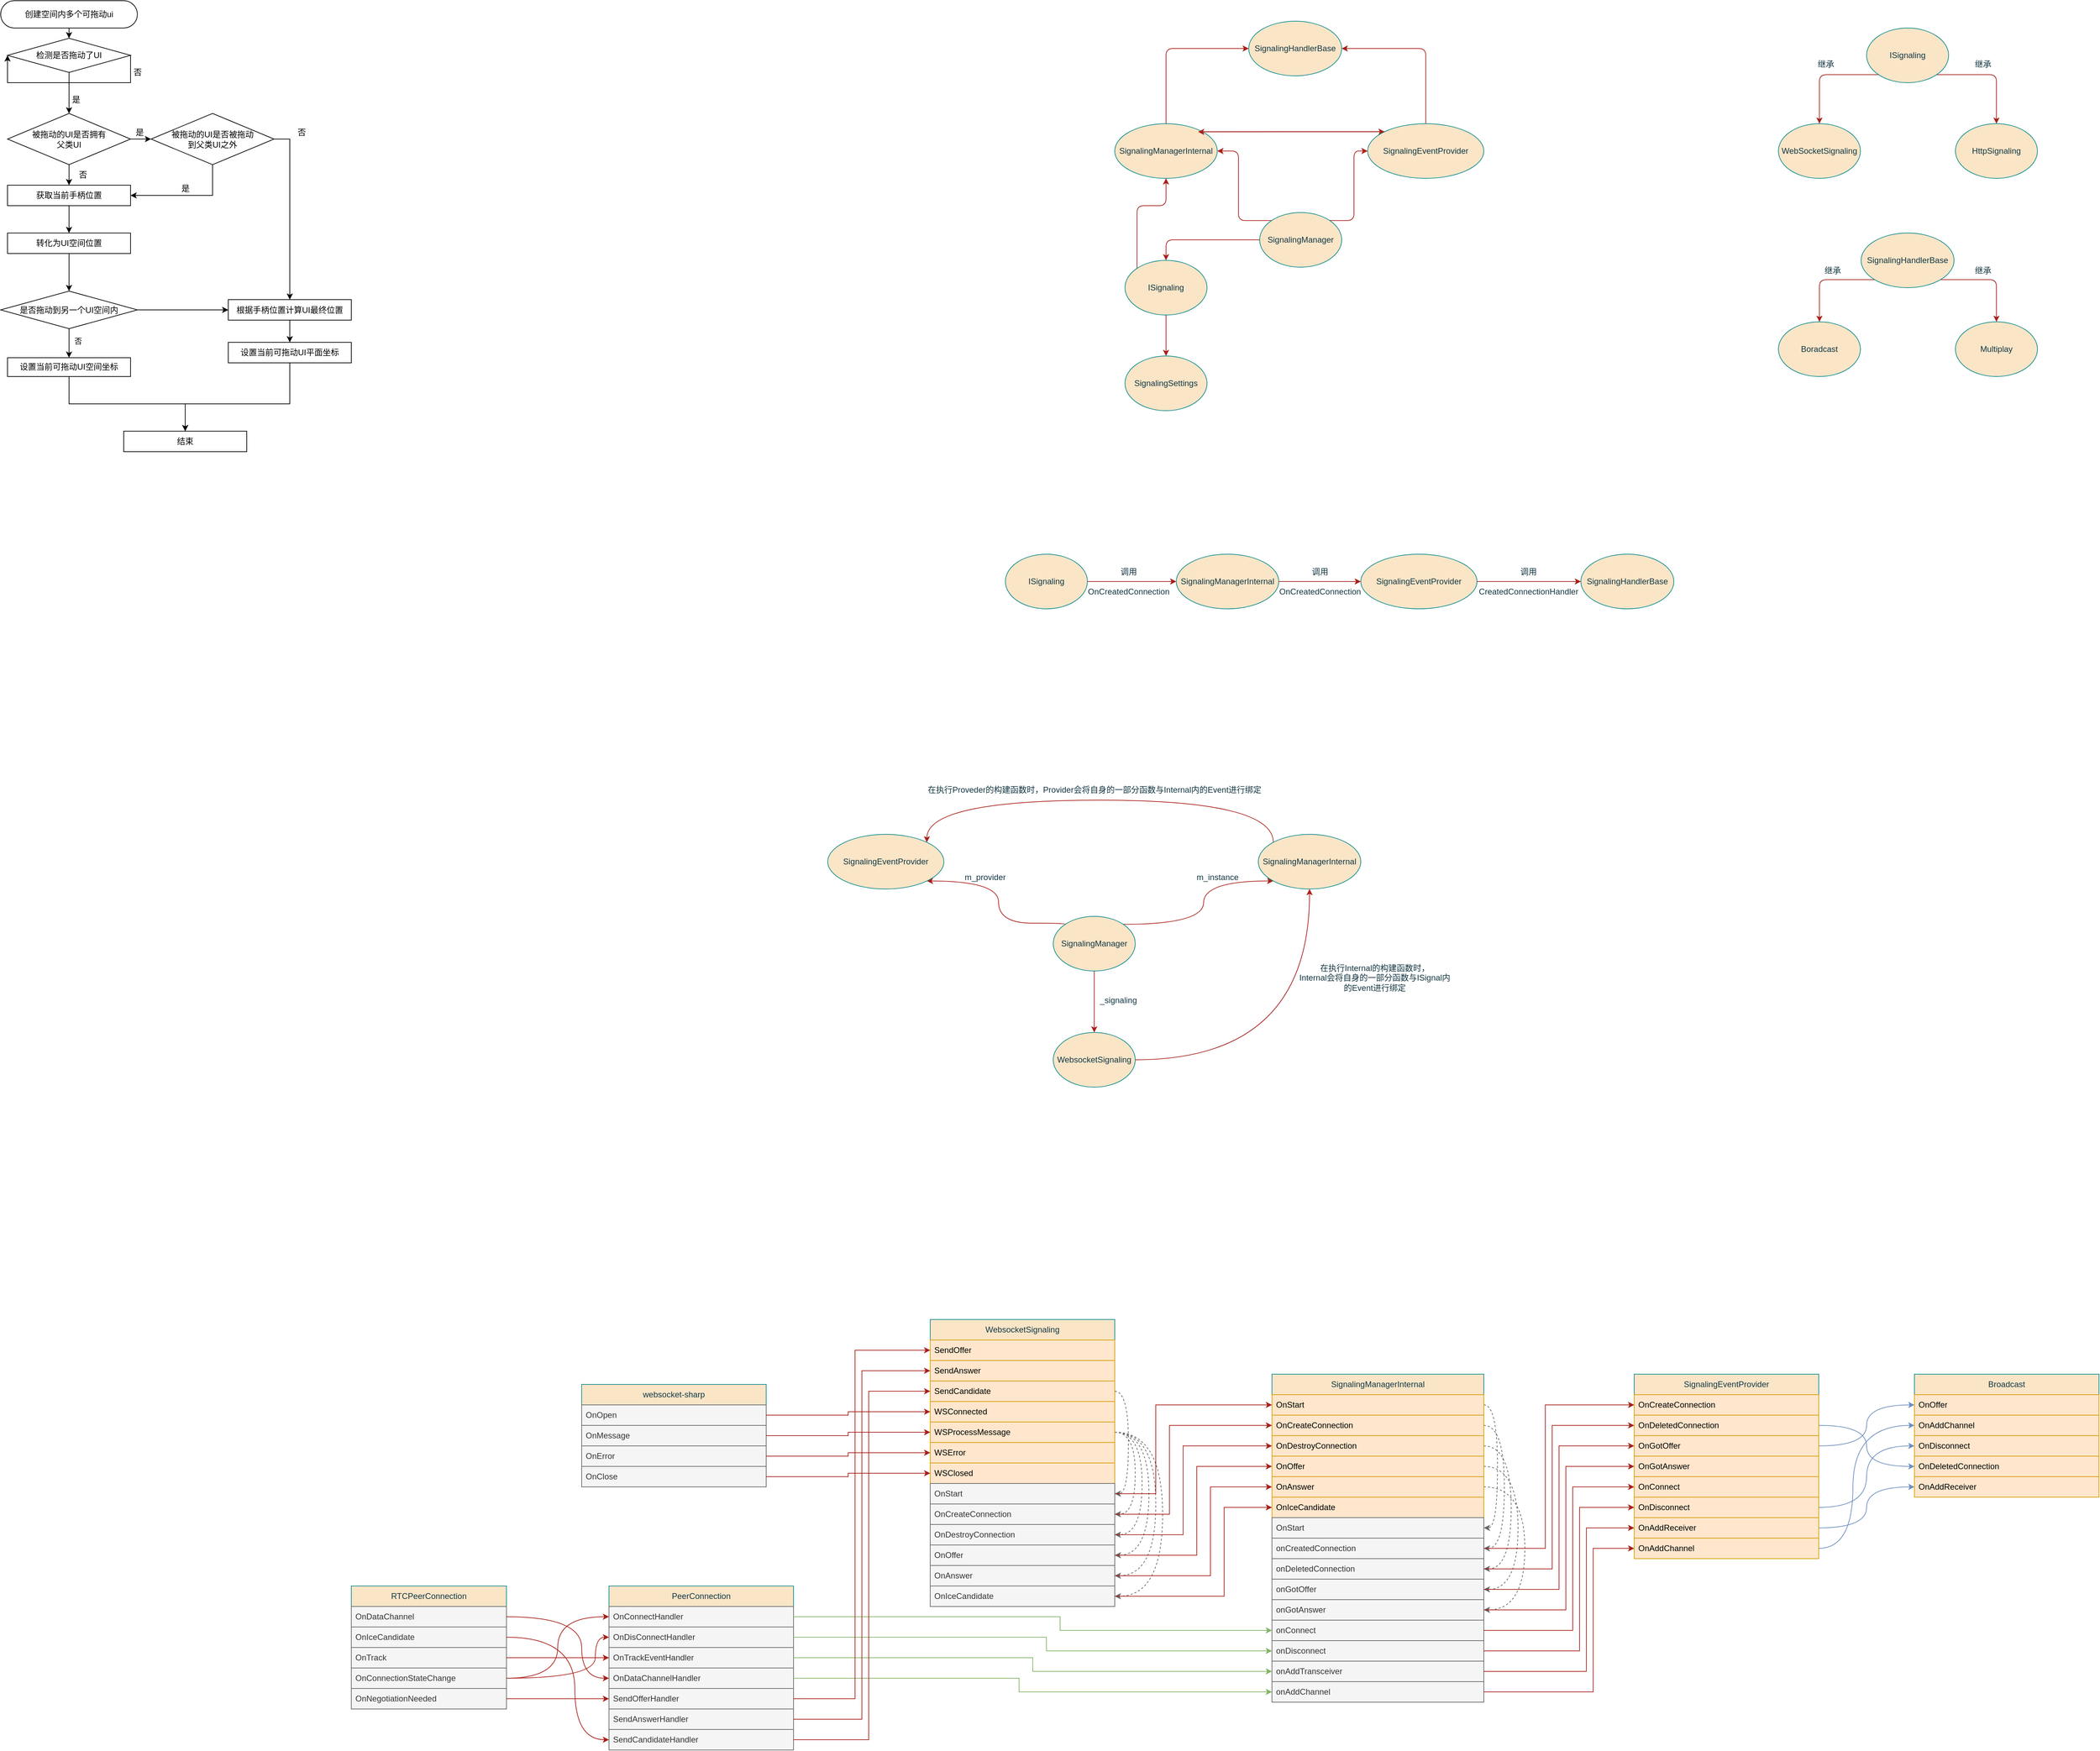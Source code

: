 <mxfile version="26.2.9">
  <diagram name="第 1 页" id="hkm3D60kgrNTBq0TXngJ">
    <mxGraphModel dx="2952" dy="706" grid="1" gridSize="10" guides="1" tooltips="1" connect="1" arrows="1" fold="1" page="1" pageScale="1" pageWidth="827" pageHeight="1169" math="0" shadow="0">
      <root>
        <mxCell id="0" />
        <mxCell id="1" parent="0" />
        <mxCell id="YnohsnfTl8Ek5vOVS4Fq-14" style="edgeStyle=orthogonalEdgeStyle;rounded=1;orthogonalLoop=1;jettySize=auto;html=1;exitX=1;exitY=0;exitDx=0;exitDy=0;entryX=0;entryY=0.5;entryDx=0;entryDy=0;labelBackgroundColor=none;strokeColor=#A8201A;fontColor=default;" parent="1" source="YnohsnfTl8Ek5vOVS4Fq-1" target="YnohsnfTl8Ek5vOVS4Fq-3" edge="1">
          <mxGeometry relative="1" as="geometry">
            <Array as="points">
              <mxPoint x="500" y="362" />
              <mxPoint x="500" y="260" />
            </Array>
          </mxGeometry>
        </mxCell>
        <mxCell id="YnohsnfTl8Ek5vOVS4Fq-15" style="edgeStyle=orthogonalEdgeStyle;rounded=1;orthogonalLoop=1;jettySize=auto;html=1;exitX=0;exitY=0;exitDx=0;exitDy=0;entryX=1;entryY=0.5;entryDx=0;entryDy=0;labelBackgroundColor=none;strokeColor=#A8201A;fontColor=default;" parent="1" source="YnohsnfTl8Ek5vOVS4Fq-1" target="YnohsnfTl8Ek5vOVS4Fq-2" edge="1">
          <mxGeometry relative="1" as="geometry" />
        </mxCell>
        <mxCell id="YnohsnfTl8Ek5vOVS4Fq-18" style="edgeStyle=orthogonalEdgeStyle;rounded=1;orthogonalLoop=1;jettySize=auto;html=1;exitX=0;exitY=0.5;exitDx=0;exitDy=0;entryX=0.5;entryY=0;entryDx=0;entryDy=0;labelBackgroundColor=none;strokeColor=#A8201A;fontColor=default;" parent="1" source="YnohsnfTl8Ek5vOVS4Fq-1" target="YnohsnfTl8Ek5vOVS4Fq-4" edge="1">
          <mxGeometry relative="1" as="geometry" />
        </mxCell>
        <mxCell id="YnohsnfTl8Ek5vOVS4Fq-1" value="SignalingManager" style="ellipse;whiteSpace=wrap;html=1;rounded=1;labelBackgroundColor=none;fillColor=#FAE5C7;strokeColor=#0F8B8D;fontColor=#143642;" parent="1" vertex="1">
          <mxGeometry x="362" y="350" width="120" height="80" as="geometry" />
        </mxCell>
        <mxCell id="YnohsnfTl8Ek5vOVS4Fq-16" style="edgeStyle=orthogonalEdgeStyle;rounded=1;orthogonalLoop=1;jettySize=auto;html=1;exitX=1;exitY=0;exitDx=0;exitDy=0;entryX=0;entryY=0;entryDx=0;entryDy=0;labelBackgroundColor=none;strokeColor=#A8201A;fontColor=default;" parent="1" source="YnohsnfTl8Ek5vOVS4Fq-2" target="YnohsnfTl8Ek5vOVS4Fq-3" edge="1">
          <mxGeometry relative="1" as="geometry" />
        </mxCell>
        <mxCell id="YnohsnfTl8Ek5vOVS4Fq-22" style="edgeStyle=orthogonalEdgeStyle;rounded=1;orthogonalLoop=1;jettySize=auto;html=1;exitX=0.5;exitY=0;exitDx=0;exitDy=0;entryX=0;entryY=0.5;entryDx=0;entryDy=0;labelBackgroundColor=none;strokeColor=#A8201A;fontColor=default;" parent="1" source="YnohsnfTl8Ek5vOVS4Fq-2" target="YnohsnfTl8Ek5vOVS4Fq-13" edge="1">
          <mxGeometry relative="1" as="geometry" />
        </mxCell>
        <mxCell id="YnohsnfTl8Ek5vOVS4Fq-2" value="SignalingManagerInternal" style="ellipse;whiteSpace=wrap;html=1;rounded=1;labelBackgroundColor=none;fillColor=#FAE5C7;strokeColor=#0F8B8D;fontColor=#143642;" parent="1" vertex="1">
          <mxGeometry x="150" y="220" width="150" height="80" as="geometry" />
        </mxCell>
        <mxCell id="YnohsnfTl8Ek5vOVS4Fq-40" style="edgeStyle=orthogonalEdgeStyle;rounded=1;orthogonalLoop=1;jettySize=auto;html=1;exitX=0.5;exitY=0;exitDx=0;exitDy=0;entryX=1;entryY=0.5;entryDx=0;entryDy=0;labelBackgroundColor=none;strokeColor=#A8201A;fontColor=default;" parent="1" source="YnohsnfTl8Ek5vOVS4Fq-3" target="YnohsnfTl8Ek5vOVS4Fq-13" edge="1">
          <mxGeometry relative="1" as="geometry" />
        </mxCell>
        <mxCell id="YnohsnfTl8Ek5vOVS4Fq-3" value="SignalingEventProvider" style="ellipse;whiteSpace=wrap;html=1;rounded=1;labelBackgroundColor=none;fillColor=#FAE5C7;strokeColor=#0F8B8D;fontColor=#143642;" parent="1" vertex="1">
          <mxGeometry x="520" y="220" width="170" height="80" as="geometry" />
        </mxCell>
        <mxCell id="YnohsnfTl8Ek5vOVS4Fq-20" style="edgeStyle=orthogonalEdgeStyle;rounded=1;orthogonalLoop=1;jettySize=auto;html=1;exitX=0;exitY=0;exitDx=0;exitDy=0;entryX=0.5;entryY=1;entryDx=0;entryDy=0;labelBackgroundColor=none;strokeColor=#A8201A;fontColor=default;" parent="1" source="YnohsnfTl8Ek5vOVS4Fq-4" target="YnohsnfTl8Ek5vOVS4Fq-2" edge="1">
          <mxGeometry relative="1" as="geometry">
            <Array as="points">
              <mxPoint x="183" y="340" />
              <mxPoint x="225" y="340" />
            </Array>
          </mxGeometry>
        </mxCell>
        <mxCell id="YnohsnfTl8Ek5vOVS4Fq-21" style="edgeStyle=orthogonalEdgeStyle;rounded=1;orthogonalLoop=1;jettySize=auto;html=1;exitX=0.5;exitY=1;exitDx=0;exitDy=0;entryX=0.5;entryY=0;entryDx=0;entryDy=0;labelBackgroundColor=none;strokeColor=#A8201A;fontColor=default;" parent="1" source="YnohsnfTl8Ek5vOVS4Fq-4" target="YnohsnfTl8Ek5vOVS4Fq-12" edge="1">
          <mxGeometry relative="1" as="geometry" />
        </mxCell>
        <mxCell id="YnohsnfTl8Ek5vOVS4Fq-4" value="ISignaling" style="ellipse;whiteSpace=wrap;html=1;rounded=1;labelBackgroundColor=none;fillColor=#FAE5C7;strokeColor=#0F8B8D;fontColor=#143642;" parent="1" vertex="1">
          <mxGeometry x="165" y="420" width="120" height="80" as="geometry" />
        </mxCell>
        <mxCell id="YnohsnfTl8Ek5vOVS4Fq-8" style="edgeStyle=orthogonalEdgeStyle;rounded=1;orthogonalLoop=1;jettySize=auto;html=1;exitX=0;exitY=1;exitDx=0;exitDy=0;labelBackgroundColor=none;strokeColor=#A8201A;fontColor=default;" parent="1" source="YnohsnfTl8Ek5vOVS4Fq-5" target="YnohsnfTl8Ek5vOVS4Fq-6" edge="1">
          <mxGeometry relative="1" as="geometry" />
        </mxCell>
        <mxCell id="YnohsnfTl8Ek5vOVS4Fq-9" style="edgeStyle=orthogonalEdgeStyle;rounded=1;orthogonalLoop=1;jettySize=auto;html=1;exitX=1;exitY=1;exitDx=0;exitDy=0;labelBackgroundColor=none;strokeColor=#A8201A;fontColor=default;" parent="1" source="YnohsnfTl8Ek5vOVS4Fq-5" target="YnohsnfTl8Ek5vOVS4Fq-7" edge="1">
          <mxGeometry relative="1" as="geometry" />
        </mxCell>
        <mxCell id="YnohsnfTl8Ek5vOVS4Fq-5" value="ISignaling" style="ellipse;whiteSpace=wrap;html=1;rounded=1;labelBackgroundColor=none;fillColor=#FAE5C7;strokeColor=#0F8B8D;fontColor=#143642;" parent="1" vertex="1">
          <mxGeometry x="1250" y="80" width="120" height="80" as="geometry" />
        </mxCell>
        <mxCell id="YnohsnfTl8Ek5vOVS4Fq-6" value="WebSocketSignaling" style="ellipse;whiteSpace=wrap;html=1;rounded=1;labelBackgroundColor=none;fillColor=#FAE5C7;strokeColor=#0F8B8D;fontColor=#143642;" parent="1" vertex="1">
          <mxGeometry x="1121" y="220" width="120" height="80" as="geometry" />
        </mxCell>
        <mxCell id="YnohsnfTl8Ek5vOVS4Fq-7" value="HttpSignaling" style="ellipse;whiteSpace=wrap;html=1;rounded=1;labelBackgroundColor=none;fillColor=#FAE5C7;strokeColor=#0F8B8D;fontColor=#143642;" parent="1" vertex="1">
          <mxGeometry x="1380" y="220" width="120" height="80" as="geometry" />
        </mxCell>
        <mxCell id="YnohsnfTl8Ek5vOVS4Fq-10" value="继承" style="text;html=1;align=center;verticalAlign=middle;resizable=0;points=[];autosize=1;strokeColor=none;fillColor=none;rounded=1;labelBackgroundColor=none;fontColor=#143642;" parent="1" vertex="1">
          <mxGeometry x="1395" y="118" width="50" height="30" as="geometry" />
        </mxCell>
        <mxCell id="YnohsnfTl8Ek5vOVS4Fq-11" value="继承" style="text;html=1;align=center;verticalAlign=middle;resizable=0;points=[];autosize=1;strokeColor=none;fillColor=none;rounded=1;labelBackgroundColor=none;fontColor=#143642;" parent="1" vertex="1">
          <mxGeometry x="1165" y="118" width="50" height="30" as="geometry" />
        </mxCell>
        <mxCell id="YnohsnfTl8Ek5vOVS4Fq-12" value="SignalingSettings" style="ellipse;whiteSpace=wrap;html=1;rounded=1;labelBackgroundColor=none;fillColor=#FAE5C7;strokeColor=#0F8B8D;fontColor=#143642;" parent="1" vertex="1">
          <mxGeometry x="165" y="560" width="120" height="80" as="geometry" />
        </mxCell>
        <mxCell id="YnohsnfTl8Ek5vOVS4Fq-13" value="SignalingHandlerBase" style="ellipse;whiteSpace=wrap;html=1;rounded=1;labelBackgroundColor=none;fillColor=#FAE5C7;strokeColor=#0F8B8D;fontColor=#143642;" parent="1" vertex="1">
          <mxGeometry x="346" y="70" width="136" height="80" as="geometry" />
        </mxCell>
        <mxCell id="YnohsnfTl8Ek5vOVS4Fq-17" style="edgeStyle=orthogonalEdgeStyle;rounded=1;orthogonalLoop=1;jettySize=auto;html=1;exitX=0;exitY=0;exitDx=0;exitDy=0;entryX=0.813;entryY=0.15;entryDx=0;entryDy=0;entryPerimeter=0;labelBackgroundColor=none;strokeColor=#A8201A;fontColor=default;" parent="1" source="YnohsnfTl8Ek5vOVS4Fq-3" target="YnohsnfTl8Ek5vOVS4Fq-2" edge="1">
          <mxGeometry relative="1" as="geometry" />
        </mxCell>
        <mxCell id="YnohsnfTl8Ek5vOVS4Fq-27" style="edgeStyle=orthogonalEdgeStyle;rounded=1;orthogonalLoop=1;jettySize=auto;html=1;exitX=1;exitY=0.5;exitDx=0;exitDy=0;entryX=0;entryY=0.5;entryDx=0;entryDy=0;labelBackgroundColor=none;strokeColor=#A8201A;fontColor=default;" parent="1" source="YnohsnfTl8Ek5vOVS4Fq-23" target="YnohsnfTl8Ek5vOVS4Fq-24" edge="1">
          <mxGeometry relative="1" as="geometry" />
        </mxCell>
        <mxCell id="YnohsnfTl8Ek5vOVS4Fq-23" value="ISignaling" style="ellipse;whiteSpace=wrap;html=1;rounded=1;labelBackgroundColor=none;fillColor=#FAE5C7;strokeColor=#0F8B8D;fontColor=#143642;" parent="1" vertex="1">
          <mxGeometry x="-10" y="850" width="120" height="80" as="geometry" />
        </mxCell>
        <mxCell id="YnohsnfTl8Ek5vOVS4Fq-28" style="edgeStyle=orthogonalEdgeStyle;rounded=1;orthogonalLoop=1;jettySize=auto;html=1;exitX=1;exitY=0.5;exitDx=0;exitDy=0;entryX=0;entryY=0.5;entryDx=0;entryDy=0;labelBackgroundColor=none;strokeColor=#A8201A;fontColor=default;" parent="1" source="YnohsnfTl8Ek5vOVS4Fq-24" target="YnohsnfTl8Ek5vOVS4Fq-25" edge="1">
          <mxGeometry relative="1" as="geometry" />
        </mxCell>
        <mxCell id="YnohsnfTl8Ek5vOVS4Fq-24" value="SignalingManagerInternal" style="ellipse;whiteSpace=wrap;html=1;rounded=1;labelBackgroundColor=none;fillColor=#FAE5C7;strokeColor=#0F8B8D;fontColor=#143642;" parent="1" vertex="1">
          <mxGeometry x="240" y="850" width="150" height="80" as="geometry" />
        </mxCell>
        <mxCell id="YnohsnfTl8Ek5vOVS4Fq-29" style="edgeStyle=orthogonalEdgeStyle;rounded=1;orthogonalLoop=1;jettySize=auto;html=1;exitX=1;exitY=0.5;exitDx=0;exitDy=0;entryX=0;entryY=0.5;entryDx=0;entryDy=0;labelBackgroundColor=none;strokeColor=#A8201A;fontColor=default;" parent="1" source="YnohsnfTl8Ek5vOVS4Fq-25" target="YnohsnfTl8Ek5vOVS4Fq-26" edge="1">
          <mxGeometry relative="1" as="geometry" />
        </mxCell>
        <mxCell id="YnohsnfTl8Ek5vOVS4Fq-25" value="SignalingEventProvider" style="ellipse;whiteSpace=wrap;html=1;rounded=1;labelBackgroundColor=none;fillColor=#FAE5C7;strokeColor=#0F8B8D;fontColor=#143642;" parent="1" vertex="1">
          <mxGeometry x="510" y="850" width="170" height="80" as="geometry" />
        </mxCell>
        <mxCell id="YnohsnfTl8Ek5vOVS4Fq-26" value="SignalingHandlerBase" style="ellipse;whiteSpace=wrap;html=1;rounded=1;labelBackgroundColor=none;fillColor=#FAE5C7;strokeColor=#0F8B8D;fontColor=#143642;" parent="1" vertex="1">
          <mxGeometry x="832" y="850" width="136" height="80" as="geometry" />
        </mxCell>
        <mxCell id="YnohsnfTl8Ek5vOVS4Fq-30" value="调用&lt;div&gt;&lt;br&gt;&lt;/div&gt;&lt;div&gt;OnCreatedConnection&lt;/div&gt;" style="text;html=1;align=center;verticalAlign=middle;resizable=0;points=[];autosize=1;strokeColor=none;fillColor=none;rounded=1;labelBackgroundColor=none;fontColor=#143642;" parent="1" vertex="1">
          <mxGeometry x="100" y="860" width="140" height="60" as="geometry" />
        </mxCell>
        <mxCell id="YnohsnfTl8Ek5vOVS4Fq-31" value="调用&lt;div&gt;&lt;br&gt;&lt;/div&gt;&lt;div&gt;OnCreatedConnection&lt;/div&gt;" style="text;html=1;align=center;verticalAlign=middle;resizable=0;points=[];autosize=1;strokeColor=none;fillColor=none;rounded=1;labelBackgroundColor=none;fontColor=#143642;" parent="1" vertex="1">
          <mxGeometry x="380" y="860" width="140" height="60" as="geometry" />
        </mxCell>
        <mxCell id="YnohsnfTl8Ek5vOVS4Fq-32" value="调用&lt;div&gt;&lt;br&gt;&lt;/div&gt;&lt;div&gt;CreatedConnectionHandler&lt;/div&gt;" style="text;html=1;align=center;verticalAlign=middle;resizable=0;points=[];autosize=1;strokeColor=none;fillColor=none;rounded=1;labelBackgroundColor=none;fontColor=#143642;" parent="1" vertex="1">
          <mxGeometry x="670" y="860" width="170" height="60" as="geometry" />
        </mxCell>
        <mxCell id="YnohsnfTl8Ek5vOVS4Fq-36" style="edgeStyle=orthogonalEdgeStyle;rounded=1;orthogonalLoop=1;jettySize=auto;html=1;exitX=0;exitY=1;exitDx=0;exitDy=0;entryX=0.5;entryY=0;entryDx=0;entryDy=0;labelBackgroundColor=none;strokeColor=#A8201A;fontColor=default;" parent="1" source="YnohsnfTl8Ek5vOVS4Fq-33" target="YnohsnfTl8Ek5vOVS4Fq-34" edge="1">
          <mxGeometry relative="1" as="geometry" />
        </mxCell>
        <mxCell id="YnohsnfTl8Ek5vOVS4Fq-37" style="edgeStyle=orthogonalEdgeStyle;rounded=1;orthogonalLoop=1;jettySize=auto;html=1;exitX=1;exitY=1;exitDx=0;exitDy=0;entryX=0.5;entryY=0;entryDx=0;entryDy=0;labelBackgroundColor=none;strokeColor=#A8201A;fontColor=default;" parent="1" source="YnohsnfTl8Ek5vOVS4Fq-33" target="YnohsnfTl8Ek5vOVS4Fq-35" edge="1">
          <mxGeometry relative="1" as="geometry" />
        </mxCell>
        <mxCell id="YnohsnfTl8Ek5vOVS4Fq-33" value="SignalingHandlerBase" style="ellipse;whiteSpace=wrap;html=1;rounded=1;labelBackgroundColor=none;fillColor=#FAE5C7;strokeColor=#0F8B8D;fontColor=#143642;" parent="1" vertex="1">
          <mxGeometry x="1242" y="380" width="136" height="80" as="geometry" />
        </mxCell>
        <mxCell id="YnohsnfTl8Ek5vOVS4Fq-34" value="Boradcast" style="ellipse;whiteSpace=wrap;html=1;rounded=1;labelBackgroundColor=none;fillColor=#FAE5C7;strokeColor=#0F8B8D;fontColor=#143642;" parent="1" vertex="1">
          <mxGeometry x="1121" y="510" width="120" height="80" as="geometry" />
        </mxCell>
        <mxCell id="YnohsnfTl8Ek5vOVS4Fq-35" value="Multiplay" style="ellipse;whiteSpace=wrap;html=1;rounded=1;labelBackgroundColor=none;fillColor=#FAE5C7;strokeColor=#0F8B8D;fontColor=#143642;" parent="1" vertex="1">
          <mxGeometry x="1380" y="510" width="120" height="80" as="geometry" />
        </mxCell>
        <mxCell id="YnohsnfTl8Ek5vOVS4Fq-38" value="继承" style="text;html=1;align=center;verticalAlign=middle;resizable=0;points=[];autosize=1;strokeColor=none;fillColor=none;rounded=1;labelBackgroundColor=none;fontColor=#143642;" parent="1" vertex="1">
          <mxGeometry x="1175" y="420" width="50" height="30" as="geometry" />
        </mxCell>
        <mxCell id="YnohsnfTl8Ek5vOVS4Fq-39" value="继承" style="text;html=1;align=center;verticalAlign=middle;resizable=0;points=[];autosize=1;strokeColor=none;fillColor=none;rounded=1;labelBackgroundColor=none;fontColor=#143642;" parent="1" vertex="1">
          <mxGeometry x="1395" y="420" width="50" height="30" as="geometry" />
        </mxCell>
        <mxCell id="YnohsnfTl8Ek5vOVS4Fq-56" style="edgeStyle=orthogonalEdgeStyle;rounded=0;orthogonalLoop=1;jettySize=auto;html=1;exitX=1;exitY=0;exitDx=0;exitDy=0;entryX=0;entryY=1;entryDx=0;entryDy=0;strokeColor=#A8201A;fontColor=#143642;fillColor=#FAE5C7;curved=1;" parent="1" source="YnohsnfTl8Ek5vOVS4Fq-43" target="YnohsnfTl8Ek5vOVS4Fq-50" edge="1">
          <mxGeometry relative="1" as="geometry">
            <Array as="points">
              <mxPoint x="280" y="1392" />
              <mxPoint x="280" y="1328" />
            </Array>
          </mxGeometry>
        </mxCell>
        <mxCell id="YnohsnfTl8Ek5vOVS4Fq-57" style="edgeStyle=orthogonalEdgeStyle;rounded=0;orthogonalLoop=1;jettySize=auto;html=1;exitX=0;exitY=0;exitDx=0;exitDy=0;entryX=1;entryY=1;entryDx=0;entryDy=0;strokeColor=#A8201A;fontColor=#143642;fillColor=#FAE5C7;curved=1;" parent="1" source="YnohsnfTl8Ek5vOVS4Fq-43" target="YnohsnfTl8Ek5vOVS4Fq-52" edge="1">
          <mxGeometry relative="1" as="geometry">
            <Array as="points">
              <mxPoint x="78" y="1390" />
              <mxPoint x="-20" y="1390" />
              <mxPoint x="-20" y="1328" />
            </Array>
          </mxGeometry>
        </mxCell>
        <mxCell id="YnohsnfTl8Ek5vOVS4Fq-65" style="edgeStyle=orthogonalEdgeStyle;rounded=0;orthogonalLoop=1;jettySize=auto;html=1;exitX=0.5;exitY=1;exitDx=0;exitDy=0;strokeColor=#A8201A;fontColor=#143642;fillColor=#FAE5C7;" parent="1" source="YnohsnfTl8Ek5vOVS4Fq-43" target="YnohsnfTl8Ek5vOVS4Fq-45" edge="1">
          <mxGeometry relative="1" as="geometry" />
        </mxCell>
        <mxCell id="YnohsnfTl8Ek5vOVS4Fq-43" value="SignalingManager" style="ellipse;whiteSpace=wrap;html=1;rounded=1;labelBackgroundColor=none;fillColor=#FAE5C7;strokeColor=#0F8B8D;fontColor=#143642;" parent="1" vertex="1">
          <mxGeometry x="60" y="1380" width="120" height="80" as="geometry" />
        </mxCell>
        <mxCell id="YnohsnfTl8Ek5vOVS4Fq-67" style="edgeStyle=orthogonalEdgeStyle;rounded=0;orthogonalLoop=1;jettySize=auto;html=1;exitX=1;exitY=0.5;exitDx=0;exitDy=0;entryX=0.5;entryY=1;entryDx=0;entryDy=0;strokeColor=#A8201A;fontColor=#143642;fillColor=#FAE5C7;curved=1;" parent="1" source="YnohsnfTl8Ek5vOVS4Fq-45" target="YnohsnfTl8Ek5vOVS4Fq-50" edge="1">
          <mxGeometry relative="1" as="geometry" />
        </mxCell>
        <mxCell id="YnohsnfTl8Ek5vOVS4Fq-45" value="WebsocketSignaling" style="ellipse;whiteSpace=wrap;html=1;strokeColor=#0F8B8D;fontColor=#143642;fillColor=#FAE5C7;labelBackgroundColor=none;" parent="1" vertex="1">
          <mxGeometry x="60" y="1550" width="120" height="80" as="geometry" />
        </mxCell>
        <mxCell id="YnohsnfTl8Ek5vOVS4Fq-61" style="edgeStyle=orthogonalEdgeStyle;rounded=0;orthogonalLoop=1;jettySize=auto;html=1;exitX=0;exitY=0;exitDx=0;exitDy=0;entryX=1;entryY=0;entryDx=0;entryDy=0;strokeColor=#A8201A;fontColor=#143642;fillColor=#FAE5C7;curved=1;" parent="1" source="YnohsnfTl8Ek5vOVS4Fq-50" target="YnohsnfTl8Ek5vOVS4Fq-52" edge="1">
          <mxGeometry relative="1" as="geometry">
            <Array as="points">
              <mxPoint x="382" y="1210" />
              <mxPoint x="-125" y="1210" />
            </Array>
          </mxGeometry>
        </mxCell>
        <mxCell id="YnohsnfTl8Ek5vOVS4Fq-50" value="SignalingManagerInternal" style="ellipse;whiteSpace=wrap;html=1;rounded=1;labelBackgroundColor=none;fillColor=#FAE5C7;strokeColor=#0F8B8D;fontColor=#143642;" parent="1" vertex="1">
          <mxGeometry x="360" y="1260" width="150" height="80" as="geometry" />
        </mxCell>
        <mxCell id="YnohsnfTl8Ek5vOVS4Fq-52" value="SignalingEventProvider" style="ellipse;whiteSpace=wrap;html=1;rounded=1;labelBackgroundColor=none;fillColor=#FAE5C7;strokeColor=#0F8B8D;fontColor=#143642;" parent="1" vertex="1">
          <mxGeometry x="-270" y="1260" width="170" height="80" as="geometry" />
        </mxCell>
        <mxCell id="YnohsnfTl8Ek5vOVS4Fq-58" value="m_instance" style="text;html=1;align=center;verticalAlign=middle;resizable=0;points=[];autosize=1;strokeColor=none;fillColor=none;fontColor=#143642;" parent="1" vertex="1">
          <mxGeometry x="260" y="1308" width="80" height="30" as="geometry" />
        </mxCell>
        <mxCell id="YnohsnfTl8Ek5vOVS4Fq-59" value="m_provider" style="text;html=1;align=center;verticalAlign=middle;resizable=0;points=[];autosize=1;strokeColor=none;fillColor=none;fontColor=#143642;" parent="1" vertex="1">
          <mxGeometry x="-80" y="1308" width="80" height="30" as="geometry" />
        </mxCell>
        <mxCell id="YnohsnfTl8Ek5vOVS4Fq-62" value="在执行Proveder的构建函数时，Provider会将自身的一部分函数与Internal内的Event进行绑定" style="text;html=1;align=center;verticalAlign=middle;resizable=0;points=[];autosize=1;strokeColor=none;fillColor=none;fontColor=#143642;" parent="1" vertex="1">
          <mxGeometry x="-135" y="1180" width="510" height="30" as="geometry" />
        </mxCell>
        <mxCell id="YnohsnfTl8Ek5vOVS4Fq-64" style="edgeStyle=orthogonalEdgeStyle;rounded=0;orthogonalLoop=1;jettySize=auto;html=1;exitX=0.5;exitY=1;exitDx=0;exitDy=0;strokeColor=#A8201A;fontColor=#143642;fillColor=#FAE5C7;" parent="1" source="YnohsnfTl8Ek5vOVS4Fq-43" target="YnohsnfTl8Ek5vOVS4Fq-43" edge="1">
          <mxGeometry relative="1" as="geometry" />
        </mxCell>
        <mxCell id="YnohsnfTl8Ek5vOVS4Fq-66" value="_signaling" style="text;html=1;align=center;verticalAlign=middle;resizable=0;points=[];autosize=1;strokeColor=none;fillColor=none;fontColor=#143642;" parent="1" vertex="1">
          <mxGeometry x="115" y="1488" width="80" height="30" as="geometry" />
        </mxCell>
        <mxCell id="YnohsnfTl8Ek5vOVS4Fq-68" value="在执行Internal的构建函数时，&lt;div&gt;Internal会将自身的一部分函数与ISignal内&lt;/div&gt;&lt;div&gt;的Event进行绑定&lt;/div&gt;" style="text;html=1;align=center;verticalAlign=middle;resizable=0;points=[];autosize=1;strokeColor=none;fillColor=none;fontColor=#143642;" parent="1" vertex="1">
          <mxGeometry x="410" y="1440" width="240" height="60" as="geometry" />
        </mxCell>
        <mxCell id="YnohsnfTl8Ek5vOVS4Fq-71" value="WebsocketSignaling" style="swimlane;fontStyle=0;childLayout=stackLayout;horizontal=1;startSize=30;horizontalStack=0;resizeParent=1;resizeParentMax=0;resizeLast=0;collapsible=1;marginBottom=0;whiteSpace=wrap;html=1;strokeColor=#0F8B8D;fontColor=#143642;fillColor=#FAE5C7;" parent="1" vertex="1">
          <mxGeometry x="-120" y="1970" width="270" height="420" as="geometry">
            <mxRectangle x="35" y="1720" width="150" height="30" as="alternateBounds" />
          </mxGeometry>
        </mxCell>
        <mxCell id="YnohsnfTl8Ek5vOVS4Fq-163" value="SendOffer" style="text;strokeColor=#d79b00;fillColor=#ffe6cc;align=left;verticalAlign=middle;spacingLeft=4;spacingRight=4;overflow=hidden;points=[[0,0.5],[1,0.5]];portConstraint=eastwest;rotatable=0;whiteSpace=wrap;html=1;" parent="YnohsnfTl8Ek5vOVS4Fq-71" vertex="1">
          <mxGeometry y="30" width="270" height="30" as="geometry" />
        </mxCell>
        <mxCell id="YnohsnfTl8Ek5vOVS4Fq-164" value="SendAnswer" style="text;strokeColor=#d79b00;fillColor=#ffe6cc;align=left;verticalAlign=middle;spacingLeft=4;spacingRight=4;overflow=hidden;points=[[0,0.5],[1,0.5]];portConstraint=eastwest;rotatable=0;whiteSpace=wrap;html=1;" parent="YnohsnfTl8Ek5vOVS4Fq-71" vertex="1">
          <mxGeometry y="60" width="270" height="30" as="geometry" />
        </mxCell>
        <mxCell id="YnohsnfTl8Ek5vOVS4Fq-165" value="SendCandidate" style="text;strokeColor=#d79b00;fillColor=#ffe6cc;align=left;verticalAlign=middle;spacingLeft=4;spacingRight=4;overflow=hidden;points=[[0,0.5],[1,0.5]];portConstraint=eastwest;rotatable=0;whiteSpace=wrap;html=1;" parent="YnohsnfTl8Ek5vOVS4Fq-71" vertex="1">
          <mxGeometry y="90" width="270" height="30" as="geometry" />
        </mxCell>
        <mxCell id="YnohsnfTl8Ek5vOVS4Fq-133" value="WSConnected" style="text;strokeColor=#d79b00;fillColor=#ffe6cc;align=left;verticalAlign=middle;spacingLeft=4;spacingRight=4;overflow=hidden;points=[[0,0.5],[1,0.5]];portConstraint=eastwest;rotatable=0;whiteSpace=wrap;html=1;" parent="YnohsnfTl8Ek5vOVS4Fq-71" vertex="1">
          <mxGeometry y="120" width="270" height="30" as="geometry" />
        </mxCell>
        <mxCell id="YnohsnfTl8Ek5vOVS4Fq-198" style="edgeStyle=orthogonalEdgeStyle;rounded=0;orthogonalLoop=1;jettySize=auto;html=1;exitX=1;exitY=0.5;exitDx=0;exitDy=0;entryX=1;entryY=0.5;entryDx=0;entryDy=0;strokeColor=#666666;fontColor=#143642;fillColor=#f5f5f5;curved=1;dashed=1;" parent="YnohsnfTl8Ek5vOVS4Fq-71" source="YnohsnfTl8Ek5vOVS4Fq-136" target="YnohsnfTl8Ek5vOVS4Fq-73" edge="1">
          <mxGeometry relative="1" as="geometry">
            <Array as="points">
              <mxPoint x="300" y="165" />
              <mxPoint x="300" y="285" />
            </Array>
          </mxGeometry>
        </mxCell>
        <mxCell id="YnohsnfTl8Ek5vOVS4Fq-199" style="edgeStyle=orthogonalEdgeStyle;rounded=0;orthogonalLoop=1;jettySize=auto;html=1;exitX=1;exitY=0.5;exitDx=0;exitDy=0;entryX=1;entryY=0.5;entryDx=0;entryDy=0;strokeColor=#666666;fontColor=#143642;fillColor=#f5f5f5;curved=1;dashed=1;" parent="YnohsnfTl8Ek5vOVS4Fq-71" source="YnohsnfTl8Ek5vOVS4Fq-136" target="YnohsnfTl8Ek5vOVS4Fq-74" edge="1">
          <mxGeometry relative="1" as="geometry">
            <Array as="points">
              <mxPoint x="310" y="165" />
              <mxPoint x="310" y="315" />
            </Array>
          </mxGeometry>
        </mxCell>
        <mxCell id="YnohsnfTl8Ek5vOVS4Fq-200" style="edgeStyle=orthogonalEdgeStyle;rounded=0;orthogonalLoop=1;jettySize=auto;html=1;exitX=1;exitY=0.5;exitDx=0;exitDy=0;entryX=1;entryY=0.5;entryDx=0;entryDy=0;strokeColor=#666666;fontColor=#143642;fillColor=#f5f5f5;curved=1;dashed=1;" parent="YnohsnfTl8Ek5vOVS4Fq-71" source="YnohsnfTl8Ek5vOVS4Fq-136" target="YnohsnfTl8Ek5vOVS4Fq-76" edge="1">
          <mxGeometry relative="1" as="geometry">
            <Array as="points">
              <mxPoint x="320" y="165" />
              <mxPoint x="320" y="345" />
            </Array>
          </mxGeometry>
        </mxCell>
        <mxCell id="YnohsnfTl8Ek5vOVS4Fq-201" style="edgeStyle=orthogonalEdgeStyle;rounded=0;orthogonalLoop=1;jettySize=auto;html=1;exitX=1;exitY=0.5;exitDx=0;exitDy=0;entryX=1;entryY=0.5;entryDx=0;entryDy=0;strokeColor=#666666;fontColor=#143642;fillColor=#f5f5f5;curved=1;dashed=1;" parent="YnohsnfTl8Ek5vOVS4Fq-71" source="YnohsnfTl8Ek5vOVS4Fq-136" target="YnohsnfTl8Ek5vOVS4Fq-77" edge="1">
          <mxGeometry relative="1" as="geometry">
            <Array as="points">
              <mxPoint x="330" y="165" />
              <mxPoint x="330" y="375" />
            </Array>
          </mxGeometry>
        </mxCell>
        <mxCell id="YnohsnfTl8Ek5vOVS4Fq-202" style="edgeStyle=orthogonalEdgeStyle;rounded=0;orthogonalLoop=1;jettySize=auto;html=1;exitX=1;exitY=0.5;exitDx=0;exitDy=0;entryX=1;entryY=0.5;entryDx=0;entryDy=0;strokeColor=#666666;fontColor=#143642;fillColor=#f5f5f5;curved=1;dashed=1;" parent="YnohsnfTl8Ek5vOVS4Fq-71" source="YnohsnfTl8Ek5vOVS4Fq-136" target="YnohsnfTl8Ek5vOVS4Fq-78" edge="1">
          <mxGeometry relative="1" as="geometry">
            <Array as="points">
              <mxPoint x="340" y="165" />
              <mxPoint x="340" y="405" />
            </Array>
          </mxGeometry>
        </mxCell>
        <mxCell id="YnohsnfTl8Ek5vOVS4Fq-136" value="WSProcessMessage" style="text;strokeColor=#d79b00;fillColor=#ffe6cc;align=left;verticalAlign=middle;spacingLeft=4;spacingRight=4;overflow=hidden;points=[[0,0.5],[1,0.5]];portConstraint=eastwest;rotatable=0;whiteSpace=wrap;html=1;" parent="YnohsnfTl8Ek5vOVS4Fq-71" vertex="1">
          <mxGeometry y="150" width="270" height="30" as="geometry" />
        </mxCell>
        <mxCell id="YnohsnfTl8Ek5vOVS4Fq-135" value="WSError" style="text;strokeColor=#d79b00;fillColor=#ffe6cc;align=left;verticalAlign=middle;spacingLeft=4;spacingRight=4;overflow=hidden;points=[[0,0.5],[1,0.5]];portConstraint=eastwest;rotatable=0;whiteSpace=wrap;html=1;" parent="YnohsnfTl8Ek5vOVS4Fq-71" vertex="1">
          <mxGeometry y="180" width="270" height="30" as="geometry" />
        </mxCell>
        <mxCell id="YnohsnfTl8Ek5vOVS4Fq-134" value="WSClosed" style="text;strokeColor=#d79b00;fillColor=#ffe6cc;align=left;verticalAlign=middle;spacingLeft=4;spacingRight=4;overflow=hidden;points=[[0,0.5],[1,0.5]];portConstraint=eastwest;rotatable=0;whiteSpace=wrap;html=1;" parent="YnohsnfTl8Ek5vOVS4Fq-71" vertex="1">
          <mxGeometry y="210" width="270" height="30" as="geometry" />
        </mxCell>
        <mxCell id="YnohsnfTl8Ek5vOVS4Fq-72" value="OnStart" style="text;strokeColor=#666666;fillColor=#f5f5f5;align=left;verticalAlign=middle;spacingLeft=4;spacingRight=4;overflow=hidden;points=[[0,0.5],[1,0.5]];portConstraint=eastwest;rotatable=0;whiteSpace=wrap;html=1;fontColor=#333333;" parent="YnohsnfTl8Ek5vOVS4Fq-71" vertex="1">
          <mxGeometry y="240" width="270" height="30" as="geometry" />
        </mxCell>
        <mxCell id="YnohsnfTl8Ek5vOVS4Fq-73" value="OnCreateConnection" style="text;strokeColor=#666666;fillColor=#f5f5f5;align=left;verticalAlign=middle;spacingLeft=4;spacingRight=4;overflow=hidden;points=[[0,0.5],[1,0.5]];portConstraint=eastwest;rotatable=0;whiteSpace=wrap;html=1;fontColor=#333333;" parent="YnohsnfTl8Ek5vOVS4Fq-71" vertex="1">
          <mxGeometry y="270" width="270" height="30" as="geometry" />
        </mxCell>
        <mxCell id="YnohsnfTl8Ek5vOVS4Fq-74" value="OnDestroyConnection" style="text;strokeColor=#666666;fillColor=#f5f5f5;align=left;verticalAlign=middle;spacingLeft=4;spacingRight=4;overflow=hidden;points=[[0,0.5],[1,0.5]];portConstraint=eastwest;rotatable=0;whiteSpace=wrap;html=1;fontColor=#333333;" parent="YnohsnfTl8Ek5vOVS4Fq-71" vertex="1">
          <mxGeometry y="300" width="270" height="30" as="geometry" />
        </mxCell>
        <mxCell id="YnohsnfTl8Ek5vOVS4Fq-76" value="OnOffer" style="text;strokeColor=#666666;fillColor=#f5f5f5;align=left;verticalAlign=middle;spacingLeft=4;spacingRight=4;overflow=hidden;points=[[0,0.5],[1,0.5]];portConstraint=eastwest;rotatable=0;whiteSpace=wrap;html=1;fontColor=#333333;" parent="YnohsnfTl8Ek5vOVS4Fq-71" vertex="1">
          <mxGeometry y="330" width="270" height="30" as="geometry" />
        </mxCell>
        <mxCell id="YnohsnfTl8Ek5vOVS4Fq-77" value="OnAnswer" style="text;strokeColor=#666666;fillColor=#f5f5f5;align=left;verticalAlign=middle;spacingLeft=4;spacingRight=4;overflow=hidden;points=[[0,0.5],[1,0.5]];portConstraint=eastwest;rotatable=0;whiteSpace=wrap;html=1;fontColor=#333333;" parent="YnohsnfTl8Ek5vOVS4Fq-71" vertex="1">
          <mxGeometry y="360" width="270" height="30" as="geometry" />
        </mxCell>
        <mxCell id="YnohsnfTl8Ek5vOVS4Fq-78" value="OnIceCandidate" style="text;strokeColor=#666666;fillColor=#f5f5f5;align=left;verticalAlign=middle;spacingLeft=4;spacingRight=4;overflow=hidden;points=[[0,0.5],[1,0.5]];portConstraint=eastwest;rotatable=0;whiteSpace=wrap;html=1;fontColor=#333333;" parent="YnohsnfTl8Ek5vOVS4Fq-71" vertex="1">
          <mxGeometry y="390" width="270" height="30" as="geometry" />
        </mxCell>
        <mxCell id="YnohsnfTl8Ek5vOVS4Fq-197" style="edgeStyle=orthogonalEdgeStyle;rounded=0;orthogonalLoop=1;jettySize=auto;html=1;exitX=1;exitY=0.25;exitDx=0;exitDy=0;entryX=1;entryY=0.5;entryDx=0;entryDy=0;strokeColor=#666666;fontColor=#143642;fillColor=#f5f5f5;dashed=1;curved=1;" parent="YnohsnfTl8Ek5vOVS4Fq-71" source="YnohsnfTl8Ek5vOVS4Fq-71" target="YnohsnfTl8Ek5vOVS4Fq-72" edge="1">
          <mxGeometry relative="1" as="geometry">
            <Array as="points">
              <mxPoint x="290" y="105" />
              <mxPoint x="290" y="255" />
            </Array>
          </mxGeometry>
        </mxCell>
        <mxCell id="YnohsnfTl8Ek5vOVS4Fq-79" value="SignalingManagerInternal" style="swimlane;fontStyle=0;childLayout=stackLayout;horizontal=1;startSize=30;horizontalStack=0;resizeParent=1;resizeParentMax=0;resizeLast=0;collapsible=1;marginBottom=0;whiteSpace=wrap;html=1;strokeColor=#0F8B8D;fontColor=#143642;fillColor=#FAE5C7;" parent="1" vertex="1">
          <mxGeometry x="380" y="2050" width="310" height="480" as="geometry" />
        </mxCell>
        <mxCell id="YnohsnfTl8Ek5vOVS4Fq-205" style="edgeStyle=orthogonalEdgeStyle;rounded=0;orthogonalLoop=1;jettySize=auto;html=1;exitX=1;exitY=0.5;exitDx=0;exitDy=0;entryX=1;entryY=0.5;entryDx=0;entryDy=0;strokeColor=#666666;fontColor=#143642;fillColor=#f5f5f5;curved=1;dashed=1;" parent="YnohsnfTl8Ek5vOVS4Fq-79" source="YnohsnfTl8Ek5vOVS4Fq-80" target="YnohsnfTl8Ek5vOVS4Fq-98" edge="1">
          <mxGeometry relative="1" as="geometry" />
        </mxCell>
        <mxCell id="YnohsnfTl8Ek5vOVS4Fq-80" value="&lt;span style=&quot;background-color: rgb(250, 229, 199);&quot;&gt;OnStart&lt;/span&gt;" style="text;strokeColor=#d79b00;fillColor=#ffe6cc;align=left;verticalAlign=middle;spacingLeft=4;spacingRight=4;overflow=hidden;points=[[0,0.5],[1,0.5]];portConstraint=eastwest;rotatable=0;whiteSpace=wrap;html=1;" parent="YnohsnfTl8Ek5vOVS4Fq-79" vertex="1">
          <mxGeometry y="30" width="310" height="30" as="geometry" />
        </mxCell>
        <mxCell id="YnohsnfTl8Ek5vOVS4Fq-206" style="edgeStyle=orthogonalEdgeStyle;rounded=0;orthogonalLoop=1;jettySize=auto;html=1;exitX=1;exitY=0.5;exitDx=0;exitDy=0;entryX=1;entryY=0.5;entryDx=0;entryDy=0;strokeColor=#666666;fontColor=#143642;fillColor=#f5f5f5;dashed=1;curved=1;" parent="YnohsnfTl8Ek5vOVS4Fq-79" source="YnohsnfTl8Ek5vOVS4Fq-81" target="YnohsnfTl8Ek5vOVS4Fq-97" edge="1">
          <mxGeometry relative="1" as="geometry">
            <Array as="points">
              <mxPoint x="340" y="75" />
              <mxPoint x="340" y="255" />
            </Array>
          </mxGeometry>
        </mxCell>
        <mxCell id="YnohsnfTl8Ek5vOVS4Fq-81" value="OnCreateConnection" style="text;strokeColor=#d79b00;fillColor=#ffe6cc;align=left;verticalAlign=middle;spacingLeft=4;spacingRight=4;overflow=hidden;points=[[0,0.5],[1,0.5]];portConstraint=eastwest;rotatable=0;whiteSpace=wrap;html=1;" parent="YnohsnfTl8Ek5vOVS4Fq-79" vertex="1">
          <mxGeometry y="60" width="310" height="30" as="geometry" />
        </mxCell>
        <mxCell id="YnohsnfTl8Ek5vOVS4Fq-207" style="edgeStyle=orthogonalEdgeStyle;rounded=0;orthogonalLoop=1;jettySize=auto;html=1;exitX=1;exitY=0.5;exitDx=0;exitDy=0;entryX=1;entryY=0.5;entryDx=0;entryDy=0;strokeColor=#666666;fontColor=#143642;fillColor=#f5f5f5;curved=1;dashed=1;" parent="YnohsnfTl8Ek5vOVS4Fq-79" source="YnohsnfTl8Ek5vOVS4Fq-82" target="YnohsnfTl8Ek5vOVS4Fq-96" edge="1">
          <mxGeometry relative="1" as="geometry">
            <Array as="points">
              <mxPoint x="350" y="105" />
              <mxPoint x="350" y="285" />
            </Array>
          </mxGeometry>
        </mxCell>
        <mxCell id="YnohsnfTl8Ek5vOVS4Fq-82" value="OnDestroyConnection" style="text;strokeColor=#d79b00;fillColor=#ffe6cc;align=left;verticalAlign=middle;spacingLeft=4;spacingRight=4;overflow=hidden;points=[[0,0.5],[1,0.5]];portConstraint=eastwest;rotatable=0;whiteSpace=wrap;html=1;" parent="YnohsnfTl8Ek5vOVS4Fq-79" vertex="1">
          <mxGeometry y="90" width="310" height="30" as="geometry" />
        </mxCell>
        <mxCell id="YnohsnfTl8Ek5vOVS4Fq-208" style="edgeStyle=orthogonalEdgeStyle;rounded=0;orthogonalLoop=1;jettySize=auto;html=1;exitX=1;exitY=0.5;exitDx=0;exitDy=0;entryX=1;entryY=0.5;entryDx=0;entryDy=0;strokeColor=#666666;fontColor=#143642;fillColor=#f5f5f5;curved=1;dashed=1;" parent="YnohsnfTl8Ek5vOVS4Fq-79" source="YnohsnfTl8Ek5vOVS4Fq-86" target="YnohsnfTl8Ek5vOVS4Fq-95" edge="1">
          <mxGeometry relative="1" as="geometry">
            <Array as="points">
              <mxPoint x="360" y="135" />
              <mxPoint x="360" y="315" />
            </Array>
          </mxGeometry>
        </mxCell>
        <mxCell id="YnohsnfTl8Ek5vOVS4Fq-86" value="OnOffer" style="text;strokeColor=#d79b00;fillColor=#ffe6cc;align=left;verticalAlign=middle;spacingLeft=4;spacingRight=4;overflow=hidden;points=[[0,0.5],[1,0.5]];portConstraint=eastwest;rotatable=0;whiteSpace=wrap;html=1;" parent="YnohsnfTl8Ek5vOVS4Fq-79" vertex="1">
          <mxGeometry y="120" width="310" height="30" as="geometry" />
        </mxCell>
        <mxCell id="YnohsnfTl8Ek5vOVS4Fq-209" style="edgeStyle=orthogonalEdgeStyle;rounded=0;orthogonalLoop=1;jettySize=auto;html=1;exitX=1;exitY=0.5;exitDx=0;exitDy=0;entryX=1;entryY=0.5;entryDx=0;entryDy=0;strokeColor=#666666;fontColor=#143642;fillColor=#f5f5f5;curved=1;dashed=1;" parent="YnohsnfTl8Ek5vOVS4Fq-79" source="YnohsnfTl8Ek5vOVS4Fq-85" target="YnohsnfTl8Ek5vOVS4Fq-94" edge="1">
          <mxGeometry relative="1" as="geometry">
            <Array as="points">
              <mxPoint x="370" y="165" />
              <mxPoint x="370" y="345" />
            </Array>
          </mxGeometry>
        </mxCell>
        <mxCell id="YnohsnfTl8Ek5vOVS4Fq-85" value="OnAnswer" style="text;strokeColor=#d79b00;fillColor=#ffe6cc;align=left;verticalAlign=middle;spacingLeft=4;spacingRight=4;overflow=hidden;points=[[0,0.5],[1,0.5]];portConstraint=eastwest;rotatable=0;whiteSpace=wrap;html=1;" parent="YnohsnfTl8Ek5vOVS4Fq-79" vertex="1">
          <mxGeometry y="150" width="310" height="30" as="geometry" />
        </mxCell>
        <mxCell id="YnohsnfTl8Ek5vOVS4Fq-84" value="OnIceCandidate" style="text;strokeColor=#d79b00;fillColor=#ffe6cc;align=left;verticalAlign=middle;spacingLeft=4;spacingRight=4;overflow=hidden;points=[[0,0.5],[1,0.5]];portConstraint=eastwest;rotatable=0;whiteSpace=wrap;html=1;" parent="YnohsnfTl8Ek5vOVS4Fq-79" vertex="1">
          <mxGeometry y="180" width="310" height="30" as="geometry" />
        </mxCell>
        <mxCell id="YnohsnfTl8Ek5vOVS4Fq-98" value="OnStart" style="text;align=left;verticalAlign=middle;spacingLeft=4;spacingRight=4;overflow=hidden;points=[[0,0.5],[1,0.5]];portConstraint=eastwest;rotatable=0;whiteSpace=wrap;html=1;fillColor=#f5f5f5;fontColor=#333333;strokeColor=#666666;" parent="YnohsnfTl8Ek5vOVS4Fq-79" vertex="1">
          <mxGeometry y="210" width="310" height="30" as="geometry" />
        </mxCell>
        <mxCell id="YnohsnfTl8Ek5vOVS4Fq-97" value="onCreatedConnection" style="text;align=left;verticalAlign=middle;spacingLeft=4;spacingRight=4;overflow=hidden;points=[[0,0.5],[1,0.5]];portConstraint=eastwest;rotatable=0;whiteSpace=wrap;html=1;fillColor=#f5f5f5;fontColor=#333333;strokeColor=#666666;" parent="YnohsnfTl8Ek5vOVS4Fq-79" vertex="1">
          <mxGeometry y="240" width="310" height="30" as="geometry" />
        </mxCell>
        <mxCell id="YnohsnfTl8Ek5vOVS4Fq-96" value="onDeletedConnection" style="text;align=left;verticalAlign=middle;spacingLeft=4;spacingRight=4;overflow=hidden;points=[[0,0.5],[1,0.5]];portConstraint=eastwest;rotatable=0;whiteSpace=wrap;html=1;fillColor=#f5f5f5;fontColor=#333333;strokeColor=#666666;" parent="YnohsnfTl8Ek5vOVS4Fq-79" vertex="1">
          <mxGeometry y="270" width="310" height="30" as="geometry" />
        </mxCell>
        <mxCell id="YnohsnfTl8Ek5vOVS4Fq-95" value="onGotOffer" style="text;align=left;verticalAlign=middle;spacingLeft=4;spacingRight=4;overflow=hidden;points=[[0,0.5],[1,0.5]];portConstraint=eastwest;rotatable=0;whiteSpace=wrap;html=1;fillColor=#f5f5f5;fontColor=#333333;strokeColor=#666666;" parent="YnohsnfTl8Ek5vOVS4Fq-79" vertex="1">
          <mxGeometry y="300" width="310" height="30" as="geometry" />
        </mxCell>
        <mxCell id="YnohsnfTl8Ek5vOVS4Fq-94" value="onGotAnswer" style="text;align=left;verticalAlign=middle;spacingLeft=4;spacingRight=4;overflow=hidden;points=[[0,0.5],[1,0.5]];portConstraint=eastwest;rotatable=0;whiteSpace=wrap;html=1;fillColor=#f5f5f5;fontColor=#333333;strokeColor=#666666;" parent="YnohsnfTl8Ek5vOVS4Fq-79" vertex="1">
          <mxGeometry y="330" width="310" height="30" as="geometry" />
        </mxCell>
        <mxCell id="YnohsnfTl8Ek5vOVS4Fq-105" value="onConnect" style="text;align=left;verticalAlign=middle;spacingLeft=4;spacingRight=4;overflow=hidden;points=[[0,0.5],[1,0.5]];portConstraint=eastwest;rotatable=0;whiteSpace=wrap;html=1;fillColor=#f5f5f5;fontColor=#333333;strokeColor=#666666;" parent="YnohsnfTl8Ek5vOVS4Fq-79" vertex="1">
          <mxGeometry y="360" width="310" height="30" as="geometry" />
        </mxCell>
        <mxCell id="YnohsnfTl8Ek5vOVS4Fq-104" value="onDisconnect" style="text;align=left;verticalAlign=middle;spacingLeft=4;spacingRight=4;overflow=hidden;points=[[0,0.5],[1,0.5]];portConstraint=eastwest;rotatable=0;whiteSpace=wrap;html=1;fillColor=#f5f5f5;fontColor=#333333;strokeColor=#666666;" parent="YnohsnfTl8Ek5vOVS4Fq-79" vertex="1">
          <mxGeometry y="390" width="310" height="30" as="geometry" />
        </mxCell>
        <mxCell id="YnohsnfTl8Ek5vOVS4Fq-103" value="onAddTransceiver" style="text;align=left;verticalAlign=middle;spacingLeft=4;spacingRight=4;overflow=hidden;points=[[0,0.5],[1,0.5]];portConstraint=eastwest;rotatable=0;whiteSpace=wrap;html=1;fillColor=#f5f5f5;fontColor=#333333;strokeColor=#666666;" parent="YnohsnfTl8Ek5vOVS4Fq-79" vertex="1">
          <mxGeometry y="420" width="310" height="30" as="geometry" />
        </mxCell>
        <mxCell id="YnohsnfTl8Ek5vOVS4Fq-102" value="onAddChannel" style="text;align=left;verticalAlign=middle;spacingLeft=4;spacingRight=4;overflow=hidden;points=[[0,0.5],[1,0.5]];portConstraint=eastwest;rotatable=0;whiteSpace=wrap;html=1;fillColor=#f5f5f5;fontColor=#333333;strokeColor=#666666;" parent="YnohsnfTl8Ek5vOVS4Fq-79" vertex="1">
          <mxGeometry y="450" width="310" height="30" as="geometry" />
        </mxCell>
        <mxCell id="YnohsnfTl8Ek5vOVS4Fq-87" style="edgeStyle=orthogonalEdgeStyle;rounded=0;orthogonalLoop=1;jettySize=auto;html=1;exitX=1;exitY=0.5;exitDx=0;exitDy=0;entryX=0;entryY=0.5;entryDx=0;entryDy=0;strokeColor=#A8201A;fontColor=#143642;fillColor=#FAE5C7;" parent="1" source="YnohsnfTl8Ek5vOVS4Fq-72" target="YnohsnfTl8Ek5vOVS4Fq-80" edge="1">
          <mxGeometry relative="1" as="geometry">
            <Array as="points">
              <mxPoint x="210" y="2225" />
              <mxPoint x="210" y="2095" />
            </Array>
          </mxGeometry>
        </mxCell>
        <mxCell id="YnohsnfTl8Ek5vOVS4Fq-90" style="edgeStyle=orthogonalEdgeStyle;rounded=0;orthogonalLoop=1;jettySize=auto;html=1;exitX=1;exitY=0.5;exitDx=0;exitDy=0;entryX=0;entryY=0.5;entryDx=0;entryDy=0;strokeColor=#A8201A;fontColor=#143642;fillColor=#FAE5C7;" parent="1" source="YnohsnfTl8Ek5vOVS4Fq-73" target="YnohsnfTl8Ek5vOVS4Fq-81" edge="1">
          <mxGeometry relative="1" as="geometry">
            <Array as="points">
              <mxPoint x="230" y="2255" />
              <mxPoint x="230" y="2125" />
            </Array>
          </mxGeometry>
        </mxCell>
        <mxCell id="YnohsnfTl8Ek5vOVS4Fq-91" style="edgeStyle=orthogonalEdgeStyle;rounded=0;orthogonalLoop=1;jettySize=auto;html=1;exitX=1;exitY=0.5;exitDx=0;exitDy=0;entryX=0;entryY=0.5;entryDx=0;entryDy=0;strokeColor=#A8201A;fontColor=#143642;fillColor=#FAE5C7;" parent="1" source="YnohsnfTl8Ek5vOVS4Fq-76" target="YnohsnfTl8Ek5vOVS4Fq-86" edge="1">
          <mxGeometry relative="1" as="geometry">
            <Array as="points">
              <mxPoint x="270" y="2315" />
              <mxPoint x="270" y="2185" />
            </Array>
          </mxGeometry>
        </mxCell>
        <mxCell id="YnohsnfTl8Ek5vOVS4Fq-92" style="edgeStyle=orthogonalEdgeStyle;rounded=0;orthogonalLoop=1;jettySize=auto;html=1;exitX=1;exitY=0.5;exitDx=0;exitDy=0;entryX=0;entryY=0.5;entryDx=0;entryDy=0;strokeColor=#A8201A;fontColor=#143642;fillColor=#FAE5C7;" parent="1" source="YnohsnfTl8Ek5vOVS4Fq-77" target="YnohsnfTl8Ek5vOVS4Fq-85" edge="1">
          <mxGeometry relative="1" as="geometry">
            <Array as="points">
              <mxPoint x="290" y="2345" />
              <mxPoint x="290" y="2215" />
            </Array>
          </mxGeometry>
        </mxCell>
        <mxCell id="YnohsnfTl8Ek5vOVS4Fq-93" style="edgeStyle=orthogonalEdgeStyle;rounded=0;orthogonalLoop=1;jettySize=auto;html=1;exitX=1;exitY=0.5;exitDx=0;exitDy=0;entryX=0;entryY=0.5;entryDx=0;entryDy=0;strokeColor=#A8201A;fontColor=#143642;fillColor=#FAE5C7;" parent="1" source="YnohsnfTl8Ek5vOVS4Fq-78" target="YnohsnfTl8Ek5vOVS4Fq-84" edge="1">
          <mxGeometry relative="1" as="geometry">
            <Array as="points">
              <mxPoint x="310" y="2375" />
              <mxPoint x="310" y="2245" />
            </Array>
          </mxGeometry>
        </mxCell>
        <mxCell id="YnohsnfTl8Ek5vOVS4Fq-99" style="edgeStyle=orthogonalEdgeStyle;rounded=0;orthogonalLoop=1;jettySize=auto;html=1;exitX=1;exitY=0.5;exitDx=0;exitDy=0;entryX=0;entryY=0.5;entryDx=0;entryDy=0;strokeColor=#A8201A;fontColor=#143642;fillColor=#FAE5C7;" parent="1" source="YnohsnfTl8Ek5vOVS4Fq-74" target="YnohsnfTl8Ek5vOVS4Fq-82" edge="1">
          <mxGeometry relative="1" as="geometry">
            <Array as="points">
              <mxPoint x="250" y="2285" />
              <mxPoint x="250" y="2155" />
            </Array>
          </mxGeometry>
        </mxCell>
        <mxCell id="YnohsnfTl8Ek5vOVS4Fq-111" value="SignalingEventProvider" style="swimlane;fontStyle=0;childLayout=stackLayout;horizontal=1;startSize=30;horizontalStack=0;resizeParent=1;resizeParentMax=0;resizeLast=0;collapsible=1;marginBottom=0;whiteSpace=wrap;html=1;strokeColor=#0F8B8D;fontColor=#143642;fillColor=#FAE5C7;" parent="1" vertex="1">
          <mxGeometry x="910" y="2050" width="270" height="270" as="geometry" />
        </mxCell>
        <mxCell id="YnohsnfTl8Ek5vOVS4Fq-112" value="OnCreateConnection" style="text;strokeColor=#d79b00;fillColor=#ffe6cc;align=left;verticalAlign=middle;spacingLeft=4;spacingRight=4;overflow=hidden;points=[[0,0.5],[1,0.5]];portConstraint=eastwest;rotatable=0;whiteSpace=wrap;html=1;" parent="YnohsnfTl8Ek5vOVS4Fq-111" vertex="1">
          <mxGeometry y="30" width="270" height="30" as="geometry" />
        </mxCell>
        <mxCell id="YnohsnfTl8Ek5vOVS4Fq-113" value="OnDeletedConnection" style="text;strokeColor=#d79b00;fillColor=#ffe6cc;align=left;verticalAlign=middle;spacingLeft=4;spacingRight=4;overflow=hidden;points=[[0,0.5],[1,0.5]];portConstraint=eastwest;rotatable=0;whiteSpace=wrap;html=1;" parent="YnohsnfTl8Ek5vOVS4Fq-111" vertex="1">
          <mxGeometry y="60" width="270" height="30" as="geometry" />
        </mxCell>
        <mxCell id="YnohsnfTl8Ek5vOVS4Fq-116" value="OnGotOffer" style="text;strokeColor=#d79b00;fillColor=#ffe6cc;align=left;verticalAlign=middle;spacingLeft=4;spacingRight=4;overflow=hidden;points=[[0,0.5],[1,0.5]];portConstraint=eastwest;rotatable=0;whiteSpace=wrap;html=1;" parent="YnohsnfTl8Ek5vOVS4Fq-111" vertex="1">
          <mxGeometry y="90" width="270" height="30" as="geometry" />
        </mxCell>
        <mxCell id="YnohsnfTl8Ek5vOVS4Fq-115" value="OnGotAnswer" style="text;strokeColor=#d79b00;fillColor=#ffe6cc;align=left;verticalAlign=middle;spacingLeft=4;spacingRight=4;overflow=hidden;points=[[0,0.5],[1,0.5]];portConstraint=eastwest;rotatable=0;whiteSpace=wrap;html=1;" parent="YnohsnfTl8Ek5vOVS4Fq-111" vertex="1">
          <mxGeometry y="120" width="270" height="30" as="geometry" />
        </mxCell>
        <mxCell id="YnohsnfTl8Ek5vOVS4Fq-114" value="OnConnect" style="text;strokeColor=#d79b00;fillColor=#ffe6cc;align=left;verticalAlign=middle;spacingLeft=4;spacingRight=4;overflow=hidden;points=[[0,0.5],[1,0.5]];portConstraint=eastwest;rotatable=0;whiteSpace=wrap;html=1;" parent="YnohsnfTl8Ek5vOVS4Fq-111" vertex="1">
          <mxGeometry y="150" width="270" height="30" as="geometry" />
        </mxCell>
        <mxCell id="YnohsnfTl8Ek5vOVS4Fq-117" value="OnDisconnect" style="text;strokeColor=#d79b00;fillColor=#ffe6cc;align=left;verticalAlign=middle;spacingLeft=4;spacingRight=4;overflow=hidden;points=[[0,0.5],[1,0.5]];portConstraint=eastwest;rotatable=0;whiteSpace=wrap;html=1;" parent="YnohsnfTl8Ek5vOVS4Fq-111" vertex="1">
          <mxGeometry y="180" width="270" height="30" as="geometry" />
        </mxCell>
        <mxCell id="YnohsnfTl8Ek5vOVS4Fq-118" value="OnAddReceiver" style="text;strokeColor=#d79b00;fillColor=#ffe6cc;align=left;verticalAlign=middle;spacingLeft=4;spacingRight=4;overflow=hidden;points=[[0,0.5],[1,0.5]];portConstraint=eastwest;rotatable=0;whiteSpace=wrap;html=1;" parent="YnohsnfTl8Ek5vOVS4Fq-111" vertex="1">
          <mxGeometry y="210" width="270" height="30" as="geometry" />
        </mxCell>
        <mxCell id="YnohsnfTl8Ek5vOVS4Fq-119" value="OnAddChannel" style="text;strokeColor=#d79b00;fillColor=#ffe6cc;align=left;verticalAlign=middle;spacingLeft=4;spacingRight=4;overflow=hidden;points=[[0,0.5],[1,0.5]];portConstraint=eastwest;rotatable=0;whiteSpace=wrap;html=1;" parent="YnohsnfTl8Ek5vOVS4Fq-111" vertex="1">
          <mxGeometry y="240" width="270" height="30" as="geometry" />
        </mxCell>
        <mxCell id="YnohsnfTl8Ek5vOVS4Fq-120" style="edgeStyle=orthogonalEdgeStyle;rounded=0;orthogonalLoop=1;jettySize=auto;html=1;exitX=1;exitY=0.5;exitDx=0;exitDy=0;entryX=0;entryY=0.5;entryDx=0;entryDy=0;strokeColor=#A8201A;fontColor=#143642;fillColor=#FAE5C7;" parent="1" source="YnohsnfTl8Ek5vOVS4Fq-97" target="YnohsnfTl8Ek5vOVS4Fq-112" edge="1">
          <mxGeometry relative="1" as="geometry">
            <Array as="points">
              <mxPoint x="780" y="2305" />
              <mxPoint x="780" y="2095" />
            </Array>
          </mxGeometry>
        </mxCell>
        <mxCell id="YnohsnfTl8Ek5vOVS4Fq-121" style="edgeStyle=orthogonalEdgeStyle;rounded=0;orthogonalLoop=1;jettySize=auto;html=1;exitX=1;exitY=0.5;exitDx=0;exitDy=0;entryX=0;entryY=0.5;entryDx=0;entryDy=0;strokeColor=#A8201A;fontColor=#143642;fillColor=#FAE5C7;" parent="1" source="YnohsnfTl8Ek5vOVS4Fq-96" target="YnohsnfTl8Ek5vOVS4Fq-113" edge="1">
          <mxGeometry relative="1" as="geometry">
            <Array as="points">
              <mxPoint x="790" y="2335" />
              <mxPoint x="790" y="2125" />
            </Array>
          </mxGeometry>
        </mxCell>
        <mxCell id="YnohsnfTl8Ek5vOVS4Fq-123" style="edgeStyle=orthogonalEdgeStyle;rounded=0;orthogonalLoop=1;jettySize=auto;html=1;exitX=1;exitY=0.5;exitDx=0;exitDy=0;entryX=0;entryY=0.5;entryDx=0;entryDy=0;strokeColor=#A8201A;fontColor=#143642;fillColor=#FAE5C7;" parent="1" source="YnohsnfTl8Ek5vOVS4Fq-105" target="YnohsnfTl8Ek5vOVS4Fq-114" edge="1">
          <mxGeometry relative="1" as="geometry">
            <Array as="points">
              <mxPoint x="820" y="2425" />
              <mxPoint x="820" y="2215" />
            </Array>
          </mxGeometry>
        </mxCell>
        <mxCell id="YnohsnfTl8Ek5vOVS4Fq-127" style="edgeStyle=orthogonalEdgeStyle;rounded=0;orthogonalLoop=1;jettySize=auto;html=1;exitX=1;exitY=0.5;exitDx=0;exitDy=0;entryX=0;entryY=0.5;entryDx=0;entryDy=0;strokeColor=#A8201A;fontColor=#143642;fillColor=#FAE5C7;" parent="1" source="YnohsnfTl8Ek5vOVS4Fq-103" target="YnohsnfTl8Ek5vOVS4Fq-118" edge="1">
          <mxGeometry relative="1" as="geometry">
            <Array as="points">
              <mxPoint x="840" y="2485" />
              <mxPoint x="840" y="2275" />
            </Array>
          </mxGeometry>
        </mxCell>
        <mxCell id="YnohsnfTl8Ek5vOVS4Fq-128" style="edgeStyle=orthogonalEdgeStyle;rounded=0;orthogonalLoop=1;jettySize=auto;html=1;exitX=1;exitY=0.5;exitDx=0;exitDy=0;entryX=0;entryY=0.5;entryDx=0;entryDy=0;strokeColor=#A8201A;fontColor=#143642;fillColor=#FAE5C7;" parent="1" source="YnohsnfTl8Ek5vOVS4Fq-102" target="YnohsnfTl8Ek5vOVS4Fq-119" edge="1">
          <mxGeometry relative="1" as="geometry">
            <Array as="points">
              <mxPoint x="850" y="2515" />
              <mxPoint x="850" y="2305" />
            </Array>
          </mxGeometry>
        </mxCell>
        <mxCell id="YnohsnfTl8Ek5vOVS4Fq-130" style="edgeStyle=orthogonalEdgeStyle;rounded=0;orthogonalLoop=1;jettySize=auto;html=1;exitX=1;exitY=0.5;exitDx=0;exitDy=0;entryX=0;entryY=0.5;entryDx=0;entryDy=0;strokeColor=#A8201A;fontColor=#143642;fillColor=#FAE5C7;" parent="1" source="YnohsnfTl8Ek5vOVS4Fq-95" target="YnohsnfTl8Ek5vOVS4Fq-116" edge="1">
          <mxGeometry relative="1" as="geometry" />
        </mxCell>
        <mxCell id="YnohsnfTl8Ek5vOVS4Fq-131" style="edgeStyle=orthogonalEdgeStyle;rounded=0;orthogonalLoop=1;jettySize=auto;html=1;exitX=1;exitY=0.5;exitDx=0;exitDy=0;entryX=0;entryY=0.5;entryDx=0;entryDy=0;strokeColor=#A8201A;fontColor=#143642;fillColor=#FAE5C7;" parent="1" source="YnohsnfTl8Ek5vOVS4Fq-94" target="YnohsnfTl8Ek5vOVS4Fq-115" edge="1">
          <mxGeometry relative="1" as="geometry">
            <Array as="points">
              <mxPoint x="810" y="2395" />
              <mxPoint x="810" y="2185" />
            </Array>
          </mxGeometry>
        </mxCell>
        <mxCell id="YnohsnfTl8Ek5vOVS4Fq-132" style="edgeStyle=orthogonalEdgeStyle;rounded=0;orthogonalLoop=1;jettySize=auto;html=1;exitX=1;exitY=0.5;exitDx=0;exitDy=0;entryX=0;entryY=0.5;entryDx=0;entryDy=0;strokeColor=#A8201A;fontColor=#143642;fillColor=#FAE5C7;" parent="1" source="YnohsnfTl8Ek5vOVS4Fq-104" target="YnohsnfTl8Ek5vOVS4Fq-117" edge="1">
          <mxGeometry relative="1" as="geometry">
            <Array as="points">
              <mxPoint x="830" y="2455" />
              <mxPoint x="830" y="2245" />
            </Array>
          </mxGeometry>
        </mxCell>
        <mxCell id="YnohsnfTl8Ek5vOVS4Fq-144" value="Broadcast" style="swimlane;fontStyle=0;childLayout=stackLayout;horizontal=1;startSize=30;horizontalStack=0;resizeParent=1;resizeParentMax=0;resizeLast=0;collapsible=1;marginBottom=0;whiteSpace=wrap;html=1;strokeColor=#0F8B8D;fontColor=#143642;fillColor=#FAE5C7;" parent="1" vertex="1">
          <mxGeometry x="1320" y="2050" width="270" height="180" as="geometry" />
        </mxCell>
        <mxCell id="YnohsnfTl8Ek5vOVS4Fq-145" value="OnOffer" style="text;strokeColor=#d79b00;fillColor=#ffe6cc;align=left;verticalAlign=middle;spacingLeft=4;spacingRight=4;overflow=hidden;points=[[0,0.5],[1,0.5]];portConstraint=eastwest;rotatable=0;whiteSpace=wrap;html=1;" parent="YnohsnfTl8Ek5vOVS4Fq-144" vertex="1">
          <mxGeometry y="30" width="270" height="30" as="geometry" />
        </mxCell>
        <mxCell id="YnohsnfTl8Ek5vOVS4Fq-146" value="OnAddChannel" style="text;strokeColor=#d79b00;fillColor=#ffe6cc;align=left;verticalAlign=middle;spacingLeft=4;spacingRight=4;overflow=hidden;points=[[0,0.5],[1,0.5]];portConstraint=eastwest;rotatable=0;whiteSpace=wrap;html=1;" parent="YnohsnfTl8Ek5vOVS4Fq-144" vertex="1">
          <mxGeometry y="60" width="270" height="30" as="geometry" />
        </mxCell>
        <mxCell id="YnohsnfTl8Ek5vOVS4Fq-147" value="OnDisconnect" style="text;strokeColor=#d79b00;fillColor=#ffe6cc;align=left;verticalAlign=middle;spacingLeft=4;spacingRight=4;overflow=hidden;points=[[0,0.5],[1,0.5]];portConstraint=eastwest;rotatable=0;whiteSpace=wrap;html=1;" parent="YnohsnfTl8Ek5vOVS4Fq-144" vertex="1">
          <mxGeometry y="90" width="270" height="30" as="geometry" />
        </mxCell>
        <mxCell id="YnohsnfTl8Ek5vOVS4Fq-148" value="OnDeletedConnection" style="text;strokeColor=#d79b00;fillColor=#ffe6cc;align=left;verticalAlign=middle;spacingLeft=4;spacingRight=4;overflow=hidden;points=[[0,0.5],[1,0.5]];portConstraint=eastwest;rotatable=0;whiteSpace=wrap;html=1;" parent="YnohsnfTl8Ek5vOVS4Fq-144" vertex="1">
          <mxGeometry y="120" width="270" height="30" as="geometry" />
        </mxCell>
        <mxCell id="YnohsnfTl8Ek5vOVS4Fq-149" value="OnAddReceiver" style="text;strokeColor=#d79b00;fillColor=#ffe6cc;align=left;verticalAlign=middle;spacingLeft=4;spacingRight=4;overflow=hidden;points=[[0,0.5],[1,0.5]];portConstraint=eastwest;rotatable=0;whiteSpace=wrap;html=1;" parent="YnohsnfTl8Ek5vOVS4Fq-144" vertex="1">
          <mxGeometry y="150" width="270" height="30" as="geometry" />
        </mxCell>
        <mxCell id="YnohsnfTl8Ek5vOVS4Fq-150" style="edgeStyle=orthogonalEdgeStyle;rounded=0;orthogonalLoop=1;jettySize=auto;html=1;exitX=1;exitY=0.5;exitDx=0;exitDy=0;entryX=0;entryY=0.5;entryDx=0;entryDy=0;strokeColor=#6c8ebf;fontColor=#143642;fillColor=#dae8fc;curved=1;" parent="1" source="YnohsnfTl8Ek5vOVS4Fq-113" target="YnohsnfTl8Ek5vOVS4Fq-148" edge="1">
          <mxGeometry relative="1" as="geometry" />
        </mxCell>
        <mxCell id="YnohsnfTl8Ek5vOVS4Fq-151" style="edgeStyle=orthogonalEdgeStyle;rounded=0;orthogonalLoop=1;jettySize=auto;html=1;exitX=1;exitY=0.5;exitDx=0;exitDy=0;entryX=0;entryY=0.5;entryDx=0;entryDy=0;strokeColor=#6c8ebf;fontColor=#143642;fillColor=#dae8fc;curved=1;" parent="1" source="YnohsnfTl8Ek5vOVS4Fq-116" target="YnohsnfTl8Ek5vOVS4Fq-145" edge="1">
          <mxGeometry relative="1" as="geometry" />
        </mxCell>
        <mxCell id="YnohsnfTl8Ek5vOVS4Fq-152" style="edgeStyle=orthogonalEdgeStyle;rounded=0;orthogonalLoop=1;jettySize=auto;html=1;exitX=1;exitY=0.5;exitDx=0;exitDy=0;entryX=0;entryY=0.5;entryDx=0;entryDy=0;strokeColor=#6c8ebf;fontColor=#143642;fillColor=#dae8fc;curved=1;" parent="1" source="YnohsnfTl8Ek5vOVS4Fq-117" target="YnohsnfTl8Ek5vOVS4Fq-147" edge="1">
          <mxGeometry relative="1" as="geometry" />
        </mxCell>
        <mxCell id="YnohsnfTl8Ek5vOVS4Fq-153" style="edgeStyle=orthogonalEdgeStyle;rounded=0;orthogonalLoop=1;jettySize=auto;html=1;exitX=1;exitY=0.5;exitDx=0;exitDy=0;entryX=0;entryY=0.5;entryDx=0;entryDy=0;strokeColor=#6c8ebf;fontColor=#143642;fillColor=#dae8fc;curved=1;" parent="1" source="YnohsnfTl8Ek5vOVS4Fq-118" target="YnohsnfTl8Ek5vOVS4Fq-149" edge="1">
          <mxGeometry relative="1" as="geometry" />
        </mxCell>
        <mxCell id="YnohsnfTl8Ek5vOVS4Fq-154" style="edgeStyle=orthogonalEdgeStyle;rounded=0;orthogonalLoop=1;jettySize=auto;html=1;exitX=1;exitY=0.5;exitDx=0;exitDy=0;entryX=0;entryY=0.5;entryDx=0;entryDy=0;strokeColor=#6c8ebf;fontColor=#143642;fillColor=#dae8fc;curved=1;" parent="1" source="YnohsnfTl8Ek5vOVS4Fq-119" target="YnohsnfTl8Ek5vOVS4Fq-146" edge="1">
          <mxGeometry relative="1" as="geometry">
            <Array as="points">
              <mxPoint x="1230" y="2305" />
              <mxPoint x="1230" y="2125" />
            </Array>
          </mxGeometry>
        </mxCell>
        <mxCell id="YnohsnfTl8Ek5vOVS4Fq-155" value="PeerConnection" style="swimlane;fontStyle=0;childLayout=stackLayout;horizontal=1;startSize=30;horizontalStack=0;resizeParent=1;resizeParentMax=0;resizeLast=0;collapsible=1;marginBottom=0;whiteSpace=wrap;html=1;strokeColor=#0F8B8D;fontColor=#143642;fillColor=#FAE5C7;" parent="1" vertex="1">
          <mxGeometry x="-590" y="2360" width="270" height="240" as="geometry" />
        </mxCell>
        <mxCell id="YnohsnfTl8Ek5vOVS4Fq-156" value="OnConnectHandler" style="text;strokeColor=#666666;fillColor=#f5f5f5;align=left;verticalAlign=middle;spacingLeft=4;spacingRight=4;overflow=hidden;points=[[0,0.5],[1,0.5]];portConstraint=eastwest;rotatable=0;whiteSpace=wrap;html=1;fontColor=#333333;" parent="YnohsnfTl8Ek5vOVS4Fq-155" vertex="1">
          <mxGeometry y="30" width="270" height="30" as="geometry" />
        </mxCell>
        <mxCell id="YnohsnfTl8Ek5vOVS4Fq-157" value="OnDisConnectHandler" style="text;strokeColor=#666666;fillColor=#f5f5f5;align=left;verticalAlign=middle;spacingLeft=4;spacingRight=4;overflow=hidden;points=[[0,0.5],[1,0.5]];portConstraint=eastwest;rotatable=0;whiteSpace=wrap;html=1;fontColor=#333333;" parent="YnohsnfTl8Ek5vOVS4Fq-155" vertex="1">
          <mxGeometry y="60" width="270" height="30" as="geometry" />
        </mxCell>
        <mxCell id="YnohsnfTl8Ek5vOVS4Fq-162" value="OnTrackEventHandler" style="text;strokeColor=#666666;fillColor=#f5f5f5;align=left;verticalAlign=middle;spacingLeft=4;spacingRight=4;overflow=hidden;points=[[0,0.5],[1,0.5]];portConstraint=eastwest;rotatable=0;whiteSpace=wrap;html=1;fontColor=#333333;" parent="YnohsnfTl8Ek5vOVS4Fq-155" vertex="1">
          <mxGeometry y="90" width="270" height="30" as="geometry" />
        </mxCell>
        <mxCell id="YnohsnfTl8Ek5vOVS4Fq-158" value="OnDataChannelHandler" style="text;strokeColor=#666666;fillColor=#f5f5f5;align=left;verticalAlign=middle;spacingLeft=4;spacingRight=4;overflow=hidden;points=[[0,0.5],[1,0.5]];portConstraint=eastwest;rotatable=0;whiteSpace=wrap;html=1;fontColor=#333333;" parent="YnohsnfTl8Ek5vOVS4Fq-155" vertex="1">
          <mxGeometry y="120" width="270" height="30" as="geometry" />
        </mxCell>
        <mxCell id="YnohsnfTl8Ek5vOVS4Fq-161" value="SendOfferHandler" style="text;strokeColor=#666666;fillColor=#f5f5f5;align=left;verticalAlign=middle;spacingLeft=4;spacingRight=4;overflow=hidden;points=[[0,0.5],[1,0.5]];portConstraint=eastwest;rotatable=0;whiteSpace=wrap;html=1;fontColor=#333333;" parent="YnohsnfTl8Ek5vOVS4Fq-155" vertex="1">
          <mxGeometry y="150" width="270" height="30" as="geometry" />
        </mxCell>
        <mxCell id="YnohsnfTl8Ek5vOVS4Fq-160" value="SendAnswerHandler" style="text;strokeColor=#666666;fillColor=#f5f5f5;align=left;verticalAlign=middle;spacingLeft=4;spacingRight=4;overflow=hidden;points=[[0,0.5],[1,0.5]];portConstraint=eastwest;rotatable=0;whiteSpace=wrap;html=1;fontColor=#333333;" parent="YnohsnfTl8Ek5vOVS4Fq-155" vertex="1">
          <mxGeometry y="180" width="270" height="30" as="geometry" />
        </mxCell>
        <mxCell id="YnohsnfTl8Ek5vOVS4Fq-159" value="SendCandidateHandler" style="text;strokeColor=#666666;fillColor=#f5f5f5;align=left;verticalAlign=middle;spacingLeft=4;spacingRight=4;overflow=hidden;points=[[0,0.5],[1,0.5]];portConstraint=eastwest;rotatable=0;whiteSpace=wrap;html=1;fontColor=#333333;" parent="YnohsnfTl8Ek5vOVS4Fq-155" vertex="1">
          <mxGeometry y="210" width="270" height="30" as="geometry" />
        </mxCell>
        <mxCell id="YnohsnfTl8Ek5vOVS4Fq-170" style="edgeStyle=orthogonalEdgeStyle;rounded=0;orthogonalLoop=1;jettySize=auto;html=1;exitX=1;exitY=0.5;exitDx=0;exitDy=0;entryX=0;entryY=0.5;entryDx=0;entryDy=0;strokeColor=#82b366;fontColor=#143642;fillColor=#d5e8d4;" parent="1" source="YnohsnfTl8Ek5vOVS4Fq-156" target="YnohsnfTl8Ek5vOVS4Fq-105" edge="1">
          <mxGeometry relative="1" as="geometry">
            <mxPoint x="-120" y="2405" as="targetPoint" />
            <Array as="points">
              <mxPoint x="70" y="2405" />
              <mxPoint x="70" y="2425" />
            </Array>
          </mxGeometry>
        </mxCell>
        <mxCell id="YnohsnfTl8Ek5vOVS4Fq-172" style="edgeStyle=orthogonalEdgeStyle;rounded=0;orthogonalLoop=1;jettySize=auto;html=1;exitX=1;exitY=0.5;exitDx=0;exitDy=0;entryX=0;entryY=0.5;entryDx=0;entryDy=0;strokeColor=#82b366;fontColor=#143642;fillColor=#d5e8d4;" parent="1" source="YnohsnfTl8Ek5vOVS4Fq-157" target="YnohsnfTl8Ek5vOVS4Fq-104" edge="1">
          <mxGeometry relative="1" as="geometry">
            <mxPoint x="-120" y="2435" as="targetPoint" />
            <Array as="points">
              <mxPoint x="50" y="2435" />
              <mxPoint x="50" y="2455" />
            </Array>
          </mxGeometry>
        </mxCell>
        <mxCell id="YnohsnfTl8Ek5vOVS4Fq-175" style="edgeStyle=orthogonalEdgeStyle;rounded=0;orthogonalLoop=1;jettySize=auto;html=1;exitX=1;exitY=0.5;exitDx=0;exitDy=0;entryX=0;entryY=0.5;entryDx=0;entryDy=0;strokeColor=#82b366;fontColor=#143642;fillColor=#d5e8d4;metaEdit=0;" parent="1" source="YnohsnfTl8Ek5vOVS4Fq-162" target="YnohsnfTl8Ek5vOVS4Fq-103" edge="1">
          <mxGeometry relative="1" as="geometry">
            <mxPoint x="-120" y="2465" as="targetPoint" />
          </mxGeometry>
        </mxCell>
        <mxCell id="YnohsnfTl8Ek5vOVS4Fq-176" style="edgeStyle=orthogonalEdgeStyle;rounded=0;orthogonalLoop=1;jettySize=auto;html=1;exitX=1;exitY=0.5;exitDx=0;exitDy=0;entryX=0;entryY=0.5;entryDx=0;entryDy=0;strokeColor=#82b366;fontColor=#143642;fillColor=#d5e8d4;" parent="1" source="YnohsnfTl8Ek5vOVS4Fq-158" target="YnohsnfTl8Ek5vOVS4Fq-102" edge="1">
          <mxGeometry relative="1" as="geometry">
            <mxPoint x="-120" y="2495" as="targetPoint" />
            <Array as="points">
              <mxPoint x="10" y="2495" />
              <mxPoint x="10" y="2515" />
            </Array>
          </mxGeometry>
        </mxCell>
        <mxCell id="YnohsnfTl8Ek5vOVS4Fq-177" style="edgeStyle=orthogonalEdgeStyle;rounded=0;orthogonalLoop=1;jettySize=auto;html=1;exitX=1;exitY=0.5;exitDx=0;exitDy=0;entryX=0;entryY=0.5;entryDx=0;entryDy=0;strokeColor=#A8201A;fontColor=#143642;fillColor=#FAE5C7;" parent="1" source="YnohsnfTl8Ek5vOVS4Fq-161" target="YnohsnfTl8Ek5vOVS4Fq-163" edge="1">
          <mxGeometry relative="1" as="geometry">
            <Array as="points">
              <mxPoint x="-230" y="2525" />
              <mxPoint x="-230" y="2015" />
            </Array>
          </mxGeometry>
        </mxCell>
        <mxCell id="YnohsnfTl8Ek5vOVS4Fq-178" style="edgeStyle=orthogonalEdgeStyle;rounded=0;orthogonalLoop=1;jettySize=auto;html=1;exitX=1;exitY=0.5;exitDx=0;exitDy=0;entryX=0;entryY=0.5;entryDx=0;entryDy=0;strokeColor=#A8201A;fontColor=#143642;fillColor=#FAE5C7;" parent="1" source="YnohsnfTl8Ek5vOVS4Fq-160" target="YnohsnfTl8Ek5vOVS4Fq-164" edge="1">
          <mxGeometry relative="1" as="geometry" />
        </mxCell>
        <mxCell id="YnohsnfTl8Ek5vOVS4Fq-179" style="edgeStyle=orthogonalEdgeStyle;rounded=0;orthogonalLoop=1;jettySize=auto;html=1;exitX=1;exitY=0.5;exitDx=0;exitDy=0;entryX=0;entryY=0.5;entryDx=0;entryDy=0;strokeColor=#A8201A;fontColor=#143642;fillColor=#FAE5C7;" parent="1" source="YnohsnfTl8Ek5vOVS4Fq-159" target="YnohsnfTl8Ek5vOVS4Fq-165" edge="1">
          <mxGeometry relative="1" as="geometry">
            <Array as="points">
              <mxPoint x="-210" y="2585" />
              <mxPoint x="-210" y="2075" />
            </Array>
          </mxGeometry>
        </mxCell>
        <mxCell id="YnohsnfTl8Ek5vOVS4Fq-188" value="websocket-sharp" style="swimlane;fontStyle=0;childLayout=stackLayout;horizontal=1;startSize=30;horizontalStack=0;resizeParent=1;resizeParentMax=0;resizeLast=0;collapsible=1;marginBottom=0;whiteSpace=wrap;html=1;strokeColor=#0F8B8D;fontColor=#143642;fillColor=#FAE5C7;" parent="1" vertex="1">
          <mxGeometry x="-630" y="2065" width="270" height="150" as="geometry" />
        </mxCell>
        <mxCell id="YnohsnfTl8Ek5vOVS4Fq-189" value="OnOpen" style="text;strokeColor=#666666;fillColor=#f5f5f5;align=left;verticalAlign=middle;spacingLeft=4;spacingRight=4;overflow=hidden;points=[[0,0.5],[1,0.5]];portConstraint=eastwest;rotatable=0;whiteSpace=wrap;html=1;fontColor=#333333;" parent="YnohsnfTl8Ek5vOVS4Fq-188" vertex="1">
          <mxGeometry y="30" width="270" height="30" as="geometry" />
        </mxCell>
        <mxCell id="YnohsnfTl8Ek5vOVS4Fq-192" value="OnMessage" style="text;strokeColor=#666666;fillColor=#f5f5f5;align=left;verticalAlign=middle;spacingLeft=4;spacingRight=4;overflow=hidden;points=[[0,0.5],[1,0.5]];portConstraint=eastwest;rotatable=0;whiteSpace=wrap;html=1;fontColor=#333333;" parent="YnohsnfTl8Ek5vOVS4Fq-188" vertex="1">
          <mxGeometry y="60" width="270" height="30" as="geometry" />
        </mxCell>
        <mxCell id="YnohsnfTl8Ek5vOVS4Fq-190" value="OnError" style="text;strokeColor=#666666;fillColor=#f5f5f5;align=left;verticalAlign=middle;spacingLeft=4;spacingRight=4;overflow=hidden;points=[[0,0.5],[1,0.5]];portConstraint=eastwest;rotatable=0;whiteSpace=wrap;html=1;fontColor=#333333;" parent="YnohsnfTl8Ek5vOVS4Fq-188" vertex="1">
          <mxGeometry y="90" width="270" height="30" as="geometry" />
        </mxCell>
        <mxCell id="YnohsnfTl8Ek5vOVS4Fq-191" value="OnClose" style="text;strokeColor=#666666;fillColor=#f5f5f5;align=left;verticalAlign=middle;spacingLeft=4;spacingRight=4;overflow=hidden;points=[[0,0.5],[1,0.5]];portConstraint=eastwest;rotatable=0;whiteSpace=wrap;html=1;fontColor=#333333;" parent="YnohsnfTl8Ek5vOVS4Fq-188" vertex="1">
          <mxGeometry y="120" width="270" height="30" as="geometry" />
        </mxCell>
        <mxCell id="YnohsnfTl8Ek5vOVS4Fq-193" style="edgeStyle=orthogonalEdgeStyle;rounded=0;orthogonalLoop=1;jettySize=auto;html=1;exitX=1;exitY=0.5;exitDx=0;exitDy=0;entryX=0;entryY=0.5;entryDx=0;entryDy=0;strokeColor=#A8201A;fontColor=#143642;fillColor=#FAE5C7;" parent="1" source="YnohsnfTl8Ek5vOVS4Fq-189" target="YnohsnfTl8Ek5vOVS4Fq-133" edge="1">
          <mxGeometry relative="1" as="geometry" />
        </mxCell>
        <mxCell id="YnohsnfTl8Ek5vOVS4Fq-194" style="edgeStyle=orthogonalEdgeStyle;rounded=0;orthogonalLoop=1;jettySize=auto;html=1;exitX=1;exitY=0.5;exitDx=0;exitDy=0;entryX=0;entryY=0.5;entryDx=0;entryDy=0;strokeColor=#A8201A;fontColor=#143642;fillColor=#FAE5C7;" parent="1" source="YnohsnfTl8Ek5vOVS4Fq-192" target="YnohsnfTl8Ek5vOVS4Fq-136" edge="1">
          <mxGeometry relative="1" as="geometry" />
        </mxCell>
        <mxCell id="YnohsnfTl8Ek5vOVS4Fq-195" style="edgeStyle=orthogonalEdgeStyle;rounded=0;orthogonalLoop=1;jettySize=auto;html=1;exitX=1;exitY=0.5;exitDx=0;exitDy=0;entryX=0;entryY=0.5;entryDx=0;entryDy=0;strokeColor=#A8201A;fontColor=#143642;fillColor=#FAE5C7;" parent="1" source="YnohsnfTl8Ek5vOVS4Fq-190" target="YnohsnfTl8Ek5vOVS4Fq-135" edge="1">
          <mxGeometry relative="1" as="geometry" />
        </mxCell>
        <mxCell id="YnohsnfTl8Ek5vOVS4Fq-196" style="edgeStyle=orthogonalEdgeStyle;rounded=0;orthogonalLoop=1;jettySize=auto;html=1;exitX=1;exitY=0.5;exitDx=0;exitDy=0;entryX=0;entryY=0.5;entryDx=0;entryDy=0;strokeColor=#A8201A;fontColor=#143642;fillColor=#FAE5C7;" parent="1" source="YnohsnfTl8Ek5vOVS4Fq-191" target="YnohsnfTl8Ek5vOVS4Fq-134" edge="1">
          <mxGeometry relative="1" as="geometry" />
        </mxCell>
        <mxCell id="YnohsnfTl8Ek5vOVS4Fq-210" value="RTCPeerConnection" style="swimlane;fontStyle=0;childLayout=stackLayout;horizontal=1;startSize=30;horizontalStack=0;resizeParent=1;resizeParentMax=0;resizeLast=0;collapsible=1;marginBottom=0;whiteSpace=wrap;html=1;strokeColor=#0F8B8D;fontColor=#143642;fillColor=#FAE5C7;" parent="1" vertex="1">
          <mxGeometry x="-967" y="2360" width="227" height="180" as="geometry" />
        </mxCell>
        <mxCell id="YnohsnfTl8Ek5vOVS4Fq-211" value="OnDataChannel" style="text;strokeColor=#666666;fillColor=#f5f5f5;align=left;verticalAlign=middle;spacingLeft=4;spacingRight=4;overflow=hidden;points=[[0,0.5],[1,0.5]];portConstraint=eastwest;rotatable=0;whiteSpace=wrap;html=1;fontColor=#333333;" parent="YnohsnfTl8Ek5vOVS4Fq-210" vertex="1">
          <mxGeometry y="30" width="227" height="30" as="geometry" />
        </mxCell>
        <mxCell id="YnohsnfTl8Ek5vOVS4Fq-212" value="OnIceCandidate" style="text;strokeColor=#666666;fillColor=#f5f5f5;align=left;verticalAlign=middle;spacingLeft=4;spacingRight=4;overflow=hidden;points=[[0,0.5],[1,0.5]];portConstraint=eastwest;rotatable=0;whiteSpace=wrap;html=1;fontColor=#333333;" parent="YnohsnfTl8Ek5vOVS4Fq-210" vertex="1">
          <mxGeometry y="60" width="227" height="30" as="geometry" />
        </mxCell>
        <mxCell id="YnohsnfTl8Ek5vOVS4Fq-213" value="OnTrack" style="text;strokeColor=#666666;fillColor=#f5f5f5;align=left;verticalAlign=middle;spacingLeft=4;spacingRight=4;overflow=hidden;points=[[0,0.5],[1,0.5]];portConstraint=eastwest;rotatable=0;whiteSpace=wrap;html=1;fontColor=#333333;" parent="YnohsnfTl8Ek5vOVS4Fq-210" vertex="1">
          <mxGeometry y="90" width="227" height="30" as="geometry" />
        </mxCell>
        <mxCell id="YnohsnfTl8Ek5vOVS4Fq-214" value="OnConnectionStateChange" style="text;strokeColor=#666666;fillColor=#f5f5f5;align=left;verticalAlign=middle;spacingLeft=4;spacingRight=4;overflow=hidden;points=[[0,0.5],[1,0.5]];portConstraint=eastwest;rotatable=0;whiteSpace=wrap;html=1;fontColor=#333333;" parent="YnohsnfTl8Ek5vOVS4Fq-210" vertex="1">
          <mxGeometry y="120" width="227" height="30" as="geometry" />
        </mxCell>
        <mxCell id="YnohsnfTl8Ek5vOVS4Fq-215" value="OnNegotiationNeeded" style="text;strokeColor=#666666;fillColor=#f5f5f5;align=left;verticalAlign=middle;spacingLeft=4;spacingRight=4;overflow=hidden;points=[[0,0.5],[1,0.5]];portConstraint=eastwest;rotatable=0;whiteSpace=wrap;html=1;fontColor=#333333;" parent="YnohsnfTl8Ek5vOVS4Fq-210" vertex="1">
          <mxGeometry y="150" width="227" height="30" as="geometry" />
        </mxCell>
        <mxCell id="YnohsnfTl8Ek5vOVS4Fq-216" style="edgeStyle=orthogonalEdgeStyle;rounded=0;orthogonalLoop=1;jettySize=auto;html=1;exitX=1;exitY=0.5;exitDx=0;exitDy=0;entryX=0;entryY=0.5;entryDx=0;entryDy=0;strokeColor=#A8201A;fontColor=#143642;fillColor=#FAE5C7;curved=1;" parent="1" source="YnohsnfTl8Ek5vOVS4Fq-211" target="YnohsnfTl8Ek5vOVS4Fq-158" edge="1">
          <mxGeometry relative="1" as="geometry">
            <Array as="points">
              <mxPoint x="-630" y="2405" />
              <mxPoint x="-630" y="2495" />
            </Array>
          </mxGeometry>
        </mxCell>
        <mxCell id="YnohsnfTl8Ek5vOVS4Fq-217" style="edgeStyle=orthogonalEdgeStyle;rounded=0;orthogonalLoop=1;jettySize=auto;html=1;exitX=1;exitY=0.5;exitDx=0;exitDy=0;entryX=0;entryY=0.5;entryDx=0;entryDy=0;strokeColor=#A8201A;fontColor=#143642;fillColor=#FAE5C7;curved=1;" parent="1" source="YnohsnfTl8Ek5vOVS4Fq-212" target="YnohsnfTl8Ek5vOVS4Fq-159" edge="1">
          <mxGeometry relative="1" as="geometry">
            <Array as="points">
              <mxPoint x="-640" y="2435" />
              <mxPoint x="-640" y="2585" />
            </Array>
          </mxGeometry>
        </mxCell>
        <mxCell id="YnohsnfTl8Ek5vOVS4Fq-218" style="edgeStyle=orthogonalEdgeStyle;rounded=0;orthogonalLoop=1;jettySize=auto;html=1;exitX=1;exitY=0.5;exitDx=0;exitDy=0;entryX=0;entryY=0.5;entryDx=0;entryDy=0;strokeColor=#A8201A;fontColor=#143642;fillColor=#FAE5C7;curved=1;" parent="1" source="YnohsnfTl8Ek5vOVS4Fq-213" target="YnohsnfTl8Ek5vOVS4Fq-162" edge="1">
          <mxGeometry relative="1" as="geometry" />
        </mxCell>
        <mxCell id="YnohsnfTl8Ek5vOVS4Fq-219" style="edgeStyle=orthogonalEdgeStyle;rounded=0;orthogonalLoop=1;jettySize=auto;html=1;exitX=1;exitY=0.5;exitDx=0;exitDy=0;entryX=0;entryY=0.5;entryDx=0;entryDy=0;strokeColor=#A8201A;fontColor=#143642;fillColor=#FAE5C7;curved=1;" parent="1" source="YnohsnfTl8Ek5vOVS4Fq-214" target="YnohsnfTl8Ek5vOVS4Fq-156" edge="1">
          <mxGeometry relative="1" as="geometry" />
        </mxCell>
        <mxCell id="YnohsnfTl8Ek5vOVS4Fq-220" style="edgeStyle=orthogonalEdgeStyle;rounded=0;orthogonalLoop=1;jettySize=auto;html=1;exitX=1;exitY=0.5;exitDx=0;exitDy=0;entryX=0;entryY=0.5;entryDx=0;entryDy=0;strokeColor=#A8201A;fontColor=#143642;fillColor=#FAE5C7;curved=1;" parent="1" source="YnohsnfTl8Ek5vOVS4Fq-214" target="YnohsnfTl8Ek5vOVS4Fq-157" edge="1">
          <mxGeometry relative="1" as="geometry">
            <Array as="points">
              <mxPoint x="-610" y="2495" />
              <mxPoint x="-610" y="2435" />
            </Array>
          </mxGeometry>
        </mxCell>
        <mxCell id="YnohsnfTl8Ek5vOVS4Fq-221" style="edgeStyle=orthogonalEdgeStyle;rounded=0;orthogonalLoop=1;jettySize=auto;html=1;exitX=1;exitY=0.5;exitDx=0;exitDy=0;entryX=0;entryY=0.5;entryDx=0;entryDy=0;strokeColor=#A8201A;fontColor=#143642;fillColor=#FAE5C7;curved=1;" parent="1" source="YnohsnfTl8Ek5vOVS4Fq-215" target="YnohsnfTl8Ek5vOVS4Fq-161" edge="1">
          <mxGeometry relative="1" as="geometry" />
        </mxCell>
        <mxCell id="zJMDksPQPylMhUXIoFd9-3" style="edgeStyle=orthogonalEdgeStyle;rounded=0;orthogonalLoop=1;jettySize=auto;html=1;exitX=0.5;exitY=1;exitDx=0;exitDy=0;entryX=0.5;entryY=0;entryDx=0;entryDy=0;" parent="1" source="zJMDksPQPylMhUXIoFd9-1" target="zJMDksPQPylMhUXIoFd9-2" edge="1">
          <mxGeometry relative="1" as="geometry" />
        </mxCell>
        <mxCell id="zJMDksPQPylMhUXIoFd9-1" value="创建空间内多个可拖动ui" style="rounded=1;whiteSpace=wrap;html=1;arcSize=50;" parent="1" vertex="1">
          <mxGeometry x="-1480" y="40" width="200" height="40" as="geometry" />
        </mxCell>
        <mxCell id="zJMDksPQPylMhUXIoFd9-21" value="" style="edgeStyle=orthogonalEdgeStyle;rounded=0;orthogonalLoop=1;jettySize=auto;html=1;" parent="1" source="zJMDksPQPylMhUXIoFd9-2" target="zJMDksPQPylMhUXIoFd9-20" edge="1">
          <mxGeometry relative="1" as="geometry" />
        </mxCell>
        <mxCell id="zJMDksPQPylMhUXIoFd9-2" value="检测是否拖动了UI" style="rhombus;whiteSpace=wrap;html=1;" parent="1" vertex="1">
          <mxGeometry x="-1470" y="95" width="180" height="50" as="geometry" />
        </mxCell>
        <mxCell id="zJMDksPQPylMhUXIoFd9-4" style="edgeStyle=orthogonalEdgeStyle;rounded=0;orthogonalLoop=1;jettySize=auto;html=1;exitX=1;exitY=0.5;exitDx=0;exitDy=0;entryX=0;entryY=0.5;entryDx=0;entryDy=0;" parent="1" source="zJMDksPQPylMhUXIoFd9-2" target="zJMDksPQPylMhUXIoFd9-2" edge="1">
          <mxGeometry relative="1" as="geometry">
            <Array as="points">
              <mxPoint x="-1290" y="160" />
              <mxPoint x="-1470" y="160" />
            </Array>
          </mxGeometry>
        </mxCell>
        <mxCell id="zJMDksPQPylMhUXIoFd9-5" value="否" style="text;html=1;align=center;verticalAlign=middle;resizable=0;points=[];autosize=1;strokeColor=none;fillColor=none;" parent="1" vertex="1">
          <mxGeometry x="-1300" y="130" width="40" height="30" as="geometry" />
        </mxCell>
        <mxCell id="zJMDksPQPylMhUXIoFd9-23" style="edgeStyle=orthogonalEdgeStyle;rounded=0;orthogonalLoop=1;jettySize=auto;html=1;exitX=0.5;exitY=1;exitDx=0;exitDy=0;entryX=0.5;entryY=0;entryDx=0;entryDy=0;" parent="1" source="zJMDksPQPylMhUXIoFd9-6" target="zJMDksPQPylMhUXIoFd9-9" edge="1">
          <mxGeometry relative="1" as="geometry" />
        </mxCell>
        <mxCell id="zJMDksPQPylMhUXIoFd9-6" value="获取当前手柄位置" style="whiteSpace=wrap;html=1;" parent="1" vertex="1">
          <mxGeometry x="-1470" y="310" width="180" height="30" as="geometry" />
        </mxCell>
        <mxCell id="zJMDksPQPylMhUXIoFd9-8" value="否" style="text;html=1;align=center;verticalAlign=middle;resizable=0;points=[];autosize=1;strokeColor=none;fillColor=none;" parent="1" vertex="1">
          <mxGeometry x="-1380" y="280" width="40" height="30" as="geometry" />
        </mxCell>
        <mxCell id="zJMDksPQPylMhUXIoFd9-12" value="" style="edgeStyle=orthogonalEdgeStyle;rounded=0;orthogonalLoop=1;jettySize=auto;html=1;" parent="1" source="zJMDksPQPylMhUXIoFd9-9" target="zJMDksPQPylMhUXIoFd9-11" edge="1">
          <mxGeometry relative="1" as="geometry" />
        </mxCell>
        <mxCell id="zJMDksPQPylMhUXIoFd9-9" value="转化为UI空间位置" style="whiteSpace=wrap;html=1;" parent="1" vertex="1">
          <mxGeometry x="-1470" y="380" width="180" height="30" as="geometry" />
        </mxCell>
        <mxCell id="zJMDksPQPylMhUXIoFd9-16" style="edgeStyle=orthogonalEdgeStyle;rounded=0;orthogonalLoop=1;jettySize=auto;html=1;exitX=0.5;exitY=1;exitDx=0;exitDy=0;entryX=0.5;entryY=0;entryDx=0;entryDy=0;" parent="1" source="zJMDksPQPylMhUXIoFd9-11" target="zJMDksPQPylMhUXIoFd9-15" edge="1">
          <mxGeometry relative="1" as="geometry" />
        </mxCell>
        <mxCell id="zJMDksPQPylMhUXIoFd9-17" value="否" style="edgeLabel;html=1;align=center;verticalAlign=middle;resizable=0;points=[];" parent="zJMDksPQPylMhUXIoFd9-16" vertex="1" connectable="0">
          <mxGeometry x="-0.161" y="4" relative="1" as="geometry">
            <mxPoint x="9" as="offset" />
          </mxGeometry>
        </mxCell>
        <mxCell id="BWOF7dTBKUBtCKHQNHfV-12" style="edgeStyle=orthogonalEdgeStyle;rounded=0;orthogonalLoop=1;jettySize=auto;html=1;exitX=1;exitY=0.5;exitDx=0;exitDy=0;entryX=0;entryY=0.5;entryDx=0;entryDy=0;" edge="1" parent="1" source="zJMDksPQPylMhUXIoFd9-11" target="BWOF7dTBKUBtCKHQNHfV-5">
          <mxGeometry relative="1" as="geometry" />
        </mxCell>
        <mxCell id="zJMDksPQPylMhUXIoFd9-11" value="是否拖动到另一个UI空间内" style="rhombus;whiteSpace=wrap;html=1;" parent="1" vertex="1">
          <mxGeometry x="-1480" y="465" width="200" height="55" as="geometry" />
        </mxCell>
        <mxCell id="BWOF7dTBKUBtCKHQNHfV-13" style="edgeStyle=orthogonalEdgeStyle;rounded=0;orthogonalLoop=1;jettySize=auto;html=1;exitX=0.5;exitY=1;exitDx=0;exitDy=0;entryX=0.5;entryY=0;entryDx=0;entryDy=0;" edge="1" parent="1" source="zJMDksPQPylMhUXIoFd9-15" target="BWOF7dTBKUBtCKHQNHfV-10">
          <mxGeometry relative="1" as="geometry" />
        </mxCell>
        <mxCell id="zJMDksPQPylMhUXIoFd9-15" value="设置当前可拖动UI空间坐标" style="whiteSpace=wrap;html=1;" parent="1" vertex="1">
          <mxGeometry x="-1470" y="562.5" width="180" height="27.5" as="geometry" />
        </mxCell>
        <mxCell id="zJMDksPQPylMhUXIoFd9-22" style="edgeStyle=orthogonalEdgeStyle;rounded=0;orthogonalLoop=1;jettySize=auto;html=1;exitX=0.5;exitY=1;exitDx=0;exitDy=0;entryX=0.5;entryY=0;entryDx=0;entryDy=0;" parent="1" source="zJMDksPQPylMhUXIoFd9-20" target="zJMDksPQPylMhUXIoFd9-6" edge="1">
          <mxGeometry relative="1" as="geometry" />
        </mxCell>
        <mxCell id="zJMDksPQPylMhUXIoFd9-25" value="" style="edgeStyle=orthogonalEdgeStyle;rounded=0;orthogonalLoop=1;jettySize=auto;html=1;" parent="1" source="zJMDksPQPylMhUXIoFd9-20" target="zJMDksPQPylMhUXIoFd9-24" edge="1">
          <mxGeometry relative="1" as="geometry" />
        </mxCell>
        <mxCell id="zJMDksPQPylMhUXIoFd9-20" value="被拖动的UI是否拥有&lt;div&gt;父类UI&lt;/div&gt;" style="rhombus;whiteSpace=wrap;html=1;" parent="1" vertex="1">
          <mxGeometry x="-1470" y="205" width="180" height="75" as="geometry" />
        </mxCell>
        <mxCell id="BWOF7dTBKUBtCKHQNHfV-3" style="edgeStyle=orthogonalEdgeStyle;rounded=0;orthogonalLoop=1;jettySize=auto;html=1;exitX=0.5;exitY=1;exitDx=0;exitDy=0;entryX=1;entryY=0.5;entryDx=0;entryDy=0;" edge="1" parent="1" source="zJMDksPQPylMhUXIoFd9-24" target="zJMDksPQPylMhUXIoFd9-6">
          <mxGeometry relative="1" as="geometry" />
        </mxCell>
        <mxCell id="BWOF7dTBKUBtCKHQNHfV-6" style="edgeStyle=orthogonalEdgeStyle;rounded=0;orthogonalLoop=1;jettySize=auto;html=1;exitX=1;exitY=0.5;exitDx=0;exitDy=0;entryX=0.5;entryY=0;entryDx=0;entryDy=0;" edge="1" parent="1" source="zJMDksPQPylMhUXIoFd9-24" target="BWOF7dTBKUBtCKHQNHfV-5">
          <mxGeometry relative="1" as="geometry">
            <Array as="points">
              <mxPoint x="-1057" y="243" />
            </Array>
          </mxGeometry>
        </mxCell>
        <mxCell id="zJMDksPQPylMhUXIoFd9-24" value="被拖动的UI是否被拖动&lt;div&gt;到父类UI之外&lt;/div&gt;" style="rhombus;whiteSpace=wrap;html=1;" parent="1" vertex="1">
          <mxGeometry x="-1260" y="205" width="180" height="75" as="geometry" />
        </mxCell>
        <mxCell id="zJMDksPQPylMhUXIoFd9-26" value="是" style="text;html=1;align=center;verticalAlign=middle;resizable=0;points=[];autosize=1;strokeColor=none;fillColor=none;" parent="1" vertex="1">
          <mxGeometry x="-1297" y="218" width="40" height="30" as="geometry" />
        </mxCell>
        <mxCell id="zJMDksPQPylMhUXIoFd9-27" value="是" style="text;html=1;align=center;verticalAlign=middle;resizable=0;points=[];autosize=1;strokeColor=none;fillColor=none;" parent="1" vertex="1">
          <mxGeometry x="-1390" y="170" width="40" height="30" as="geometry" />
        </mxCell>
        <mxCell id="BWOF7dTBKUBtCKHQNHfV-4" value="是" style="text;html=1;align=center;verticalAlign=middle;resizable=0;points=[];autosize=1;strokeColor=none;fillColor=none;" vertex="1" parent="1">
          <mxGeometry x="-1230" y="300" width="40" height="30" as="geometry" />
        </mxCell>
        <mxCell id="BWOF7dTBKUBtCKHQNHfV-9" value="" style="edgeStyle=orthogonalEdgeStyle;rounded=0;orthogonalLoop=1;jettySize=auto;html=1;" edge="1" parent="1" source="BWOF7dTBKUBtCKHQNHfV-5" target="BWOF7dTBKUBtCKHQNHfV-8">
          <mxGeometry relative="1" as="geometry" />
        </mxCell>
        <mxCell id="BWOF7dTBKUBtCKHQNHfV-5" value="根据手柄位置计算UI最终位置" style="whiteSpace=wrap;html=1;" vertex="1" parent="1">
          <mxGeometry x="-1147" y="477.5" width="180" height="30" as="geometry" />
        </mxCell>
        <mxCell id="BWOF7dTBKUBtCKHQNHfV-7" value="否" style="text;html=1;align=center;verticalAlign=middle;resizable=0;points=[];autosize=1;strokeColor=none;fillColor=none;" vertex="1" parent="1">
          <mxGeometry x="-1060" y="218" width="40" height="30" as="geometry" />
        </mxCell>
        <mxCell id="BWOF7dTBKUBtCKHQNHfV-11" value="" style="edgeStyle=orthogonalEdgeStyle;rounded=0;orthogonalLoop=1;jettySize=auto;html=1;" edge="1" parent="1" source="BWOF7dTBKUBtCKHQNHfV-8" target="BWOF7dTBKUBtCKHQNHfV-10">
          <mxGeometry relative="1" as="geometry">
            <Array as="points">
              <mxPoint x="-1057" y="630" />
              <mxPoint x="-1210" y="630" />
            </Array>
          </mxGeometry>
        </mxCell>
        <mxCell id="BWOF7dTBKUBtCKHQNHfV-8" value="设置当前可拖动UI平面坐标" style="whiteSpace=wrap;html=1;" vertex="1" parent="1">
          <mxGeometry x="-1147" y="540" width="180" height="30" as="geometry" />
        </mxCell>
        <mxCell id="BWOF7dTBKUBtCKHQNHfV-10" value="结束" style="whiteSpace=wrap;html=1;" vertex="1" parent="1">
          <mxGeometry x="-1300" y="670" width="180" height="30" as="geometry" />
        </mxCell>
      </root>
    </mxGraphModel>
  </diagram>
</mxfile>
